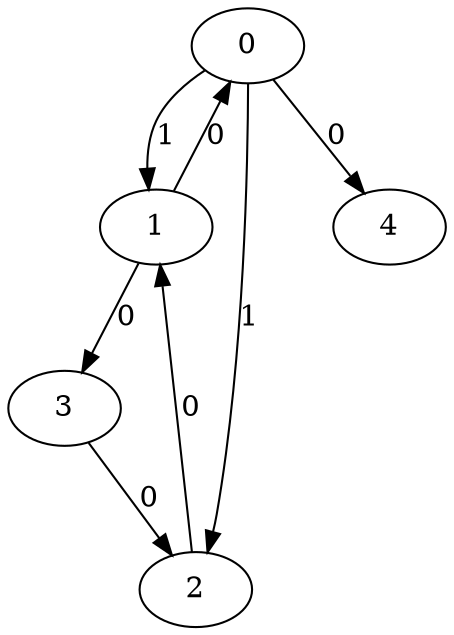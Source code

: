 // Source:212 Canonical: -1 1 1 -1 0 0 -1 -1 0 -1 -1 0 -1 -1 -1 -1 -1 0 -1 -1 -1 -1 -1 -1 -1
digraph HRA_from_212_graph_000 {
  0 -> 1 [label="1"];
  0 -> 2 [label="1"];
  1 -> 0 [label="0"];
  1 -> 3 [label="0"];
  2 -> 1 [label="0"];
  3 -> 2 [label="0"];
  0 -> 4 [label="0"];
}

// Source:212 Canonical: -1 1 1 -1 0 0 -1 -1 0 -1 -1 0 -1 -1 -1 -1 -1 0 -1 -1 0 -1 -1 -1 -1
digraph HRA_from_212_graph_001 {
  0 -> 1 [label="1"];
  0 -> 2 [label="1"];
  1 -> 0 [label="0"];
  1 -> 3 [label="0"];
  2 -> 1 [label="0"];
  3 -> 2 [label="0"];
  0 -> 4 [label="0"];
  4 -> 0 [label="0"];
}

// Source:212 Canonical: -1 1 1 -1 -1 0 -1 -1 0 0 -1 0 -1 -1 -1 -1 -1 0 -1 -1 -1 -1 -1 -1 -1
digraph HRA_from_212_graph_002 {
  0 -> 1 [label="1"];
  0 -> 2 [label="1"];
  1 -> 0 [label="0"];
  1 -> 3 [label="0"];
  2 -> 1 [label="0"];
  3 -> 2 [label="0"];
  1 -> 4 [label="0"];
}

// Source:212 Canonical: -1 1 1 -1 0 0 -1 -1 0 0 -1 0 -1 -1 -1 -1 -1 0 -1 -1 -1 -1 -1 -1 -1
digraph HRA_from_212_graph_003 {
  0 -> 1 [label="1"];
  0 -> 2 [label="1"];
  1 -> 0 [label="0"];
  1 -> 3 [label="0"];
  2 -> 1 [label="0"];
  3 -> 2 [label="0"];
  0 -> 4 [label="0"];
  1 -> 4 [label="0"];
}

// Source:212 Canonical: -1 1 1 -1 -1 0 -1 -1 0 0 -1 0 -1 -1 -1 -1 -1 0 -1 -1 0 -1 -1 -1 -1
digraph HRA_from_212_graph_004 {
  0 -> 1 [label="1"];
  0 -> 2 [label="1"];
  1 -> 0 [label="0"];
  1 -> 3 [label="0"];
  2 -> 1 [label="0"];
  3 -> 2 [label="0"];
  4 -> 0 [label="0"];
  1 -> 4 [label="0"];
}

// Source:212 Canonical: -1 1 1 -1 0 0 -1 -1 0 0 -1 0 -1 -1 -1 -1 -1 0 -1 -1 0 -1 -1 -1 -1
digraph HRA_from_212_graph_005 {
  0 -> 1 [label="1"];
  0 -> 2 [label="1"];
  1 -> 0 [label="0"];
  1 -> 3 [label="0"];
  2 -> 1 [label="0"];
  3 -> 2 [label="0"];
  0 -> 4 [label="0"];
  4 -> 0 [label="0"];
  1 -> 4 [label="0"];
}

// Source:212 Canonical: -1 1 1 -1 0 0 -1 -1 0 -1 -1 0 -1 -1 -1 -1 -1 0 -1 -1 -1 0 -1 -1 -1
digraph HRA_from_212_graph_006 {
  0 -> 1 [label="1"];
  0 -> 2 [label="1"];
  1 -> 0 [label="0"];
  1 -> 3 [label="0"];
  2 -> 1 [label="0"];
  3 -> 2 [label="0"];
  0 -> 4 [label="0"];
  4 -> 1 [label="0"];
}

// Source:212 Canonical: -1 1 1 -1 0 0 -1 -1 0 -1 -1 0 -1 -1 -1 -1 -1 0 -1 -1 0 0 -1 -1 -1
digraph HRA_from_212_graph_007 {
  0 -> 1 [label="1"];
  0 -> 2 [label="1"];
  1 -> 0 [label="0"];
  1 -> 3 [label="0"];
  2 -> 1 [label="0"];
  3 -> 2 [label="0"];
  0 -> 4 [label="0"];
  4 -> 0 [label="0"];
  4 -> 1 [label="0"];
}

// Source:212 Canonical: -1 1 1 -1 -1 0 -1 -1 0 0 -1 0 -1 -1 -1 -1 -1 0 -1 -1 -1 0 -1 -1 -1
digraph HRA_from_212_graph_008 {
  0 -> 1 [label="1"];
  0 -> 2 [label="1"];
  1 -> 0 [label="0"];
  1 -> 3 [label="0"];
  2 -> 1 [label="0"];
  3 -> 2 [label="0"];
  1 -> 4 [label="0"];
  4 -> 1 [label="0"];
}

// Source:212 Canonical: -1 1 1 -1 0 0 -1 -1 0 0 -1 0 -1 -1 -1 -1 -1 0 -1 -1 -1 0 -1 -1 -1
digraph HRA_from_212_graph_009 {
  0 -> 1 [label="1"];
  0 -> 2 [label="1"];
  1 -> 0 [label="0"];
  1 -> 3 [label="0"];
  2 -> 1 [label="0"];
  3 -> 2 [label="0"];
  0 -> 4 [label="0"];
  1 -> 4 [label="0"];
  4 -> 1 [label="0"];
}

// Source:212 Canonical: -1 1 1 -1 -1 0 -1 -1 0 0 -1 0 -1 -1 -1 -1 -1 0 -1 -1 0 0 -1 -1 -1
digraph HRA_from_212_graph_010 {
  0 -> 1 [label="1"];
  0 -> 2 [label="1"];
  1 -> 0 [label="0"];
  1 -> 3 [label="0"];
  2 -> 1 [label="0"];
  3 -> 2 [label="0"];
  4 -> 0 [label="0"];
  1 -> 4 [label="0"];
  4 -> 1 [label="0"];
}

// Source:212 Canonical: -1 1 1 -1 0 0 -1 -1 0 0 -1 0 -1 -1 -1 -1 -1 0 -1 -1 0 0 -1 -1 -1
digraph HRA_from_212_graph_011 {
  0 -> 1 [label="1"];
  0 -> 2 [label="1"];
  1 -> 0 [label="0"];
  1 -> 3 [label="0"];
  2 -> 1 [label="0"];
  3 -> 2 [label="0"];
  0 -> 4 [label="0"];
  4 -> 0 [label="0"];
  1 -> 4 [label="0"];
  4 -> 1 [label="0"];
}

// Source:212 Canonical: -1 1 1 -1 -1 0 -1 -1 0 -1 -1 0 -1 -1 0 -1 -1 0 -1 -1 -1 -1 -1 -1 -1
digraph HRA_from_212_graph_012 {
  0 -> 1 [label="1"];
  0 -> 2 [label="1"];
  1 -> 0 [label="0"];
  1 -> 3 [label="0"];
  2 -> 1 [label="0"];
  3 -> 2 [label="0"];
  2 -> 4 [label="0"];
}

// Source:212 Canonical: -1 1 1 -1 0 0 -1 -1 0 -1 -1 0 -1 -1 0 -1 -1 0 -1 -1 -1 -1 -1 -1 -1
digraph HRA_from_212_graph_013 {
  0 -> 1 [label="1"];
  0 -> 2 [label="1"];
  1 -> 0 [label="0"];
  1 -> 3 [label="0"];
  2 -> 1 [label="0"];
  3 -> 2 [label="0"];
  0 -> 4 [label="0"];
  2 -> 4 [label="0"];
}

// Source:212 Canonical: -1 1 1 -1 -1 0 -1 -1 0 -1 -1 0 -1 -1 0 -1 -1 0 -1 -1 0 -1 -1 -1 -1
digraph HRA_from_212_graph_014 {
  0 -> 1 [label="1"];
  0 -> 2 [label="1"];
  1 -> 0 [label="0"];
  1 -> 3 [label="0"];
  2 -> 1 [label="0"];
  3 -> 2 [label="0"];
  4 -> 0 [label="0"];
  2 -> 4 [label="0"];
}

// Source:212 Canonical: -1 1 1 -1 0 0 -1 -1 0 -1 -1 0 -1 -1 0 -1 -1 0 -1 -1 0 -1 -1 -1 -1
digraph HRA_from_212_graph_015 {
  0 -> 1 [label="1"];
  0 -> 2 [label="1"];
  1 -> 0 [label="0"];
  1 -> 3 [label="0"];
  2 -> 1 [label="0"];
  3 -> 2 [label="0"];
  0 -> 4 [label="0"];
  4 -> 0 [label="0"];
  2 -> 4 [label="0"];
}

// Source:212 Canonical: -1 1 1 -1 -1 0 -1 -1 0 0 -1 0 -1 -1 0 -1 -1 0 -1 -1 -1 -1 -1 -1 -1
digraph HRA_from_212_graph_016 {
  0 -> 1 [label="1"];
  0 -> 2 [label="1"];
  1 -> 0 [label="0"];
  1 -> 3 [label="0"];
  2 -> 1 [label="0"];
  3 -> 2 [label="0"];
  1 -> 4 [label="0"];
  2 -> 4 [label="0"];
}

// Source:212 Canonical: -1 1 1 -1 0 0 -1 -1 0 0 -1 0 -1 -1 0 -1 -1 0 -1 -1 -1 -1 -1 -1 -1
digraph HRA_from_212_graph_017 {
  0 -> 1 [label="1"];
  0 -> 2 [label="1"];
  1 -> 0 [label="0"];
  1 -> 3 [label="0"];
  2 -> 1 [label="0"];
  3 -> 2 [label="0"];
  0 -> 4 [label="0"];
  1 -> 4 [label="0"];
  2 -> 4 [label="0"];
}

// Source:212 Canonical: -1 1 1 -1 -1 0 -1 -1 0 0 -1 0 -1 -1 0 -1 -1 0 -1 -1 0 -1 -1 -1 -1
digraph HRA_from_212_graph_018 {
  0 -> 1 [label="1"];
  0 -> 2 [label="1"];
  1 -> 0 [label="0"];
  1 -> 3 [label="0"];
  2 -> 1 [label="0"];
  3 -> 2 [label="0"];
  4 -> 0 [label="0"];
  1 -> 4 [label="0"];
  2 -> 4 [label="0"];
}

// Source:212 Canonical: -1 1 1 -1 0 0 -1 -1 0 0 -1 0 -1 -1 0 -1 -1 0 -1 -1 0 -1 -1 -1 -1
digraph HRA_from_212_graph_019 {
  0 -> 1 [label="1"];
  0 -> 2 [label="1"];
  1 -> 0 [label="0"];
  1 -> 3 [label="0"];
  2 -> 1 [label="0"];
  3 -> 2 [label="0"];
  0 -> 4 [label="0"];
  4 -> 0 [label="0"];
  1 -> 4 [label="0"];
  2 -> 4 [label="0"];
}

// Source:212 Canonical: -1 1 1 -1 -1 0 -1 -1 0 -1 -1 0 -1 -1 0 -1 -1 0 -1 -1 -1 0 -1 -1 -1
digraph HRA_from_212_graph_020 {
  0 -> 1 [label="1"];
  0 -> 2 [label="1"];
  1 -> 0 [label="0"];
  1 -> 3 [label="0"];
  2 -> 1 [label="0"];
  3 -> 2 [label="0"];
  4 -> 1 [label="0"];
  2 -> 4 [label="0"];
}

// Source:212 Canonical: -1 1 1 -1 0 0 -1 -1 0 -1 -1 0 -1 -1 0 -1 -1 0 -1 -1 -1 0 -1 -1 -1
digraph HRA_from_212_graph_021 {
  0 -> 1 [label="1"];
  0 -> 2 [label="1"];
  1 -> 0 [label="0"];
  1 -> 3 [label="0"];
  2 -> 1 [label="0"];
  3 -> 2 [label="0"];
  0 -> 4 [label="0"];
  4 -> 1 [label="0"];
  2 -> 4 [label="0"];
}

// Source:212 Canonical: -1 1 1 -1 -1 0 -1 -1 0 -1 -1 0 -1 -1 0 -1 -1 0 -1 -1 0 0 -1 -1 -1
digraph HRA_from_212_graph_022 {
  0 -> 1 [label="1"];
  0 -> 2 [label="1"];
  1 -> 0 [label="0"];
  1 -> 3 [label="0"];
  2 -> 1 [label="0"];
  3 -> 2 [label="0"];
  4 -> 0 [label="0"];
  4 -> 1 [label="0"];
  2 -> 4 [label="0"];
}

// Source:212 Canonical: -1 1 1 -1 0 0 -1 -1 0 -1 -1 0 -1 -1 0 -1 -1 0 -1 -1 0 0 -1 -1 -1
digraph HRA_from_212_graph_023 {
  0 -> 1 [label="1"];
  0 -> 2 [label="1"];
  1 -> 0 [label="0"];
  1 -> 3 [label="0"];
  2 -> 1 [label="0"];
  3 -> 2 [label="0"];
  0 -> 4 [label="0"];
  4 -> 0 [label="0"];
  4 -> 1 [label="0"];
  2 -> 4 [label="0"];
}

// Source:212 Canonical: -1 1 1 -1 -1 0 -1 -1 0 0 -1 0 -1 -1 0 -1 -1 0 -1 -1 -1 0 -1 -1 -1
digraph HRA_from_212_graph_024 {
  0 -> 1 [label="1"];
  0 -> 2 [label="1"];
  1 -> 0 [label="0"];
  1 -> 3 [label="0"];
  2 -> 1 [label="0"];
  3 -> 2 [label="0"];
  1 -> 4 [label="0"];
  4 -> 1 [label="0"];
  2 -> 4 [label="0"];
}

// Source:212 Canonical: -1 1 1 -1 0 0 -1 -1 0 0 -1 0 -1 -1 0 -1 -1 0 -1 -1 -1 0 -1 -1 -1
digraph HRA_from_212_graph_025 {
  0 -> 1 [label="1"];
  0 -> 2 [label="1"];
  1 -> 0 [label="0"];
  1 -> 3 [label="0"];
  2 -> 1 [label="0"];
  3 -> 2 [label="0"];
  0 -> 4 [label="0"];
  1 -> 4 [label="0"];
  4 -> 1 [label="0"];
  2 -> 4 [label="0"];
}

// Source:212 Canonical: -1 1 1 -1 -1 0 -1 -1 0 0 -1 0 -1 -1 0 -1 -1 0 -1 -1 0 0 -1 -1 -1
digraph HRA_from_212_graph_026 {
  0 -> 1 [label="1"];
  0 -> 2 [label="1"];
  1 -> 0 [label="0"];
  1 -> 3 [label="0"];
  2 -> 1 [label="0"];
  3 -> 2 [label="0"];
  4 -> 0 [label="0"];
  1 -> 4 [label="0"];
  4 -> 1 [label="0"];
  2 -> 4 [label="0"];
}

// Source:212 Canonical: -1 1 1 -1 0 0 -1 -1 0 0 -1 0 -1 -1 0 -1 -1 0 -1 -1 0 0 -1 -1 -1
digraph HRA_from_212_graph_027 {
  0 -> 1 [label="1"];
  0 -> 2 [label="1"];
  1 -> 0 [label="0"];
  1 -> 3 [label="0"];
  2 -> 1 [label="0"];
  3 -> 2 [label="0"];
  0 -> 4 [label="0"];
  4 -> 0 [label="0"];
  1 -> 4 [label="0"];
  4 -> 1 [label="0"];
  2 -> 4 [label="0"];
}

// Source:212 Canonical: -1 1 1 -1 0 0 -1 -1 0 -1 -1 0 -1 -1 -1 -1 -1 0 -1 -1 -1 -1 0 -1 -1
digraph HRA_from_212_graph_028 {
  0 -> 1 [label="1"];
  0 -> 2 [label="1"];
  1 -> 0 [label="0"];
  1 -> 3 [label="0"];
  2 -> 1 [label="0"];
  3 -> 2 [label="0"];
  0 -> 4 [label="0"];
  4 -> 2 [label="0"];
}

// Source:212 Canonical: -1 1 1 -1 0 0 -1 -1 0 -1 -1 0 -1 -1 -1 -1 -1 0 -1 -1 0 -1 0 -1 -1
digraph HRA_from_212_graph_029 {
  0 -> 1 [label="1"];
  0 -> 2 [label="1"];
  1 -> 0 [label="0"];
  1 -> 3 [label="0"];
  2 -> 1 [label="0"];
  3 -> 2 [label="0"];
  0 -> 4 [label="0"];
  4 -> 0 [label="0"];
  4 -> 2 [label="0"];
}

// Source:212 Canonical: -1 1 1 -1 -1 0 -1 -1 0 0 -1 0 -1 -1 -1 -1 -1 0 -1 -1 -1 -1 0 -1 -1
digraph HRA_from_212_graph_030 {
  0 -> 1 [label="1"];
  0 -> 2 [label="1"];
  1 -> 0 [label="0"];
  1 -> 3 [label="0"];
  2 -> 1 [label="0"];
  3 -> 2 [label="0"];
  1 -> 4 [label="0"];
  4 -> 2 [label="0"];
}

// Source:212 Canonical: -1 1 1 -1 0 0 -1 -1 0 0 -1 0 -1 -1 -1 -1 -1 0 -1 -1 -1 -1 0 -1 -1
digraph HRA_from_212_graph_031 {
  0 -> 1 [label="1"];
  0 -> 2 [label="1"];
  1 -> 0 [label="0"];
  1 -> 3 [label="0"];
  2 -> 1 [label="0"];
  3 -> 2 [label="0"];
  0 -> 4 [label="0"];
  1 -> 4 [label="0"];
  4 -> 2 [label="0"];
}

// Source:212 Canonical: -1 1 1 -1 -1 0 -1 -1 0 0 -1 0 -1 -1 -1 -1 -1 0 -1 -1 0 -1 0 -1 -1
digraph HRA_from_212_graph_032 {
  0 -> 1 [label="1"];
  0 -> 2 [label="1"];
  1 -> 0 [label="0"];
  1 -> 3 [label="0"];
  2 -> 1 [label="0"];
  3 -> 2 [label="0"];
  4 -> 0 [label="0"];
  1 -> 4 [label="0"];
  4 -> 2 [label="0"];
}

// Source:212 Canonical: -1 1 1 -1 0 0 -1 -1 0 0 -1 0 -1 -1 -1 -1 -1 0 -1 -1 0 -1 0 -1 -1
digraph HRA_from_212_graph_033 {
  0 -> 1 [label="1"];
  0 -> 2 [label="1"];
  1 -> 0 [label="0"];
  1 -> 3 [label="0"];
  2 -> 1 [label="0"];
  3 -> 2 [label="0"];
  0 -> 4 [label="0"];
  4 -> 0 [label="0"];
  1 -> 4 [label="0"];
  4 -> 2 [label="0"];
}

// Source:212 Canonical: -1 1 1 -1 0 0 -1 -1 0 -1 -1 0 -1 -1 -1 -1 -1 0 -1 -1 -1 0 0 -1 -1
digraph HRA_from_212_graph_034 {
  0 -> 1 [label="1"];
  0 -> 2 [label="1"];
  1 -> 0 [label="0"];
  1 -> 3 [label="0"];
  2 -> 1 [label="0"];
  3 -> 2 [label="0"];
  0 -> 4 [label="0"];
  4 -> 1 [label="0"];
  4 -> 2 [label="0"];
}

// Source:212 Canonical: -1 1 1 -1 0 0 -1 -1 0 -1 -1 0 -1 -1 -1 -1 -1 0 -1 -1 0 0 0 -1 -1
digraph HRA_from_212_graph_035 {
  0 -> 1 [label="1"];
  0 -> 2 [label="1"];
  1 -> 0 [label="0"];
  1 -> 3 [label="0"];
  2 -> 1 [label="0"];
  3 -> 2 [label="0"];
  0 -> 4 [label="0"];
  4 -> 0 [label="0"];
  4 -> 1 [label="0"];
  4 -> 2 [label="0"];
}

// Source:212 Canonical: -1 1 1 -1 -1 0 -1 -1 0 0 -1 0 -1 -1 -1 -1 -1 0 -1 -1 -1 0 0 -1 -1
digraph HRA_from_212_graph_036 {
  0 -> 1 [label="1"];
  0 -> 2 [label="1"];
  1 -> 0 [label="0"];
  1 -> 3 [label="0"];
  2 -> 1 [label="0"];
  3 -> 2 [label="0"];
  1 -> 4 [label="0"];
  4 -> 1 [label="0"];
  4 -> 2 [label="0"];
}

// Source:212 Canonical: -1 1 1 -1 0 0 -1 -1 0 0 -1 0 -1 -1 -1 -1 -1 0 -1 -1 -1 0 0 -1 -1
digraph HRA_from_212_graph_037 {
  0 -> 1 [label="1"];
  0 -> 2 [label="1"];
  1 -> 0 [label="0"];
  1 -> 3 [label="0"];
  2 -> 1 [label="0"];
  3 -> 2 [label="0"];
  0 -> 4 [label="0"];
  1 -> 4 [label="0"];
  4 -> 1 [label="0"];
  4 -> 2 [label="0"];
}

// Source:212 Canonical: -1 1 1 -1 -1 0 -1 -1 0 0 -1 0 -1 -1 -1 -1 -1 0 -1 -1 0 0 0 -1 -1
digraph HRA_from_212_graph_038 {
  0 -> 1 [label="1"];
  0 -> 2 [label="1"];
  1 -> 0 [label="0"];
  1 -> 3 [label="0"];
  2 -> 1 [label="0"];
  3 -> 2 [label="0"];
  4 -> 0 [label="0"];
  1 -> 4 [label="0"];
  4 -> 1 [label="0"];
  4 -> 2 [label="0"];
}

// Source:212 Canonical: -1 1 1 -1 0 0 -1 -1 0 0 -1 0 -1 -1 -1 -1 -1 0 -1 -1 0 0 0 -1 -1
digraph HRA_from_212_graph_039 {
  0 -> 1 [label="1"];
  0 -> 2 [label="1"];
  1 -> 0 [label="0"];
  1 -> 3 [label="0"];
  2 -> 1 [label="0"];
  3 -> 2 [label="0"];
  0 -> 4 [label="0"];
  4 -> 0 [label="0"];
  1 -> 4 [label="0"];
  4 -> 1 [label="0"];
  4 -> 2 [label="0"];
}

// Source:212 Canonical: -1 1 1 -1 -1 0 -1 -1 0 -1 -1 0 -1 -1 0 -1 -1 0 -1 -1 -1 -1 0 -1 -1
digraph HRA_from_212_graph_040 {
  0 -> 1 [label="1"];
  0 -> 2 [label="1"];
  1 -> 0 [label="0"];
  1 -> 3 [label="0"];
  2 -> 1 [label="0"];
  3 -> 2 [label="0"];
  2 -> 4 [label="0"];
  4 -> 2 [label="0"];
}

// Source:212 Canonical: -1 1 1 -1 0 0 -1 -1 0 -1 -1 0 -1 -1 0 -1 -1 0 -1 -1 -1 -1 0 -1 -1
digraph HRA_from_212_graph_041 {
  0 -> 1 [label="1"];
  0 -> 2 [label="1"];
  1 -> 0 [label="0"];
  1 -> 3 [label="0"];
  2 -> 1 [label="0"];
  3 -> 2 [label="0"];
  0 -> 4 [label="0"];
  2 -> 4 [label="0"];
  4 -> 2 [label="0"];
}

// Source:212 Canonical: -1 1 1 -1 -1 0 -1 -1 0 -1 -1 0 -1 -1 0 -1 -1 0 -1 -1 0 -1 0 -1 -1
digraph HRA_from_212_graph_042 {
  0 -> 1 [label="1"];
  0 -> 2 [label="1"];
  1 -> 0 [label="0"];
  1 -> 3 [label="0"];
  2 -> 1 [label="0"];
  3 -> 2 [label="0"];
  4 -> 0 [label="0"];
  2 -> 4 [label="0"];
  4 -> 2 [label="0"];
}

// Source:212 Canonical: -1 1 1 -1 0 0 -1 -1 0 -1 -1 0 -1 -1 0 -1 -1 0 -1 -1 0 -1 0 -1 -1
digraph HRA_from_212_graph_043 {
  0 -> 1 [label="1"];
  0 -> 2 [label="1"];
  1 -> 0 [label="0"];
  1 -> 3 [label="0"];
  2 -> 1 [label="0"];
  3 -> 2 [label="0"];
  0 -> 4 [label="0"];
  4 -> 0 [label="0"];
  2 -> 4 [label="0"];
  4 -> 2 [label="0"];
}

// Source:212 Canonical: -1 1 1 -1 -1 0 -1 -1 0 0 -1 0 -1 -1 0 -1 -1 0 -1 -1 -1 -1 0 -1 -1
digraph HRA_from_212_graph_044 {
  0 -> 1 [label="1"];
  0 -> 2 [label="1"];
  1 -> 0 [label="0"];
  1 -> 3 [label="0"];
  2 -> 1 [label="0"];
  3 -> 2 [label="0"];
  1 -> 4 [label="0"];
  2 -> 4 [label="0"];
  4 -> 2 [label="0"];
}

// Source:212 Canonical: -1 1 1 -1 0 0 -1 -1 0 0 -1 0 -1 -1 0 -1 -1 0 -1 -1 -1 -1 0 -1 -1
digraph HRA_from_212_graph_045 {
  0 -> 1 [label="1"];
  0 -> 2 [label="1"];
  1 -> 0 [label="0"];
  1 -> 3 [label="0"];
  2 -> 1 [label="0"];
  3 -> 2 [label="0"];
  0 -> 4 [label="0"];
  1 -> 4 [label="0"];
  2 -> 4 [label="0"];
  4 -> 2 [label="0"];
}

// Source:212 Canonical: -1 1 1 -1 -1 0 -1 -1 0 0 -1 0 -1 -1 0 -1 -1 0 -1 -1 0 -1 0 -1 -1
digraph HRA_from_212_graph_046 {
  0 -> 1 [label="1"];
  0 -> 2 [label="1"];
  1 -> 0 [label="0"];
  1 -> 3 [label="0"];
  2 -> 1 [label="0"];
  3 -> 2 [label="0"];
  4 -> 0 [label="0"];
  1 -> 4 [label="0"];
  2 -> 4 [label="0"];
  4 -> 2 [label="0"];
}

// Source:212 Canonical: -1 1 1 -1 0 0 -1 -1 0 0 -1 0 -1 -1 0 -1 -1 0 -1 -1 0 -1 0 -1 -1
digraph HRA_from_212_graph_047 {
  0 -> 1 [label="1"];
  0 -> 2 [label="1"];
  1 -> 0 [label="0"];
  1 -> 3 [label="0"];
  2 -> 1 [label="0"];
  3 -> 2 [label="0"];
  0 -> 4 [label="0"];
  4 -> 0 [label="0"];
  1 -> 4 [label="0"];
  2 -> 4 [label="0"];
  4 -> 2 [label="0"];
}

// Source:212 Canonical: -1 1 1 -1 -1 0 -1 -1 0 -1 -1 0 -1 -1 0 -1 -1 0 -1 -1 -1 0 0 -1 -1
digraph HRA_from_212_graph_048 {
  0 -> 1 [label="1"];
  0 -> 2 [label="1"];
  1 -> 0 [label="0"];
  1 -> 3 [label="0"];
  2 -> 1 [label="0"];
  3 -> 2 [label="0"];
  4 -> 1 [label="0"];
  2 -> 4 [label="0"];
  4 -> 2 [label="0"];
}

// Source:212 Canonical: -1 1 1 -1 0 0 -1 -1 0 -1 -1 0 -1 -1 0 -1 -1 0 -1 -1 -1 0 0 -1 -1
digraph HRA_from_212_graph_049 {
  0 -> 1 [label="1"];
  0 -> 2 [label="1"];
  1 -> 0 [label="0"];
  1 -> 3 [label="0"];
  2 -> 1 [label="0"];
  3 -> 2 [label="0"];
  0 -> 4 [label="0"];
  4 -> 1 [label="0"];
  2 -> 4 [label="0"];
  4 -> 2 [label="0"];
}

// Source:212 Canonical: -1 1 1 -1 -1 0 -1 -1 0 -1 -1 0 -1 -1 0 -1 -1 0 -1 -1 0 0 0 -1 -1
digraph HRA_from_212_graph_050 {
  0 -> 1 [label="1"];
  0 -> 2 [label="1"];
  1 -> 0 [label="0"];
  1 -> 3 [label="0"];
  2 -> 1 [label="0"];
  3 -> 2 [label="0"];
  4 -> 0 [label="0"];
  4 -> 1 [label="0"];
  2 -> 4 [label="0"];
  4 -> 2 [label="0"];
}

// Source:212 Canonical: -1 1 1 -1 0 0 -1 -1 0 -1 -1 0 -1 -1 0 -1 -1 0 -1 -1 0 0 0 -1 -1
digraph HRA_from_212_graph_051 {
  0 -> 1 [label="1"];
  0 -> 2 [label="1"];
  1 -> 0 [label="0"];
  1 -> 3 [label="0"];
  2 -> 1 [label="0"];
  3 -> 2 [label="0"];
  0 -> 4 [label="0"];
  4 -> 0 [label="0"];
  4 -> 1 [label="0"];
  2 -> 4 [label="0"];
  4 -> 2 [label="0"];
}

// Source:212 Canonical: -1 1 1 -1 -1 0 -1 -1 0 0 -1 0 -1 -1 0 -1 -1 0 -1 -1 -1 0 0 -1 -1
digraph HRA_from_212_graph_052 {
  0 -> 1 [label="1"];
  0 -> 2 [label="1"];
  1 -> 0 [label="0"];
  1 -> 3 [label="0"];
  2 -> 1 [label="0"];
  3 -> 2 [label="0"];
  1 -> 4 [label="0"];
  4 -> 1 [label="0"];
  2 -> 4 [label="0"];
  4 -> 2 [label="0"];
}

// Source:212 Canonical: -1 1 1 -1 0 0 -1 -1 0 0 -1 0 -1 -1 0 -1 -1 0 -1 -1 -1 0 0 -1 -1
digraph HRA_from_212_graph_053 {
  0 -> 1 [label="1"];
  0 -> 2 [label="1"];
  1 -> 0 [label="0"];
  1 -> 3 [label="0"];
  2 -> 1 [label="0"];
  3 -> 2 [label="0"];
  0 -> 4 [label="0"];
  1 -> 4 [label="0"];
  4 -> 1 [label="0"];
  2 -> 4 [label="0"];
  4 -> 2 [label="0"];
}

// Source:212 Canonical: -1 1 1 -1 -1 0 -1 -1 0 0 -1 0 -1 -1 0 -1 -1 0 -1 -1 0 0 0 -1 -1
digraph HRA_from_212_graph_054 {
  0 -> 1 [label="1"];
  0 -> 2 [label="1"];
  1 -> 0 [label="0"];
  1 -> 3 [label="0"];
  2 -> 1 [label="0"];
  3 -> 2 [label="0"];
  4 -> 0 [label="0"];
  1 -> 4 [label="0"];
  4 -> 1 [label="0"];
  2 -> 4 [label="0"];
  4 -> 2 [label="0"];
}

// Source:212 Canonical: -1 1 1 -1 0 0 -1 -1 0 0 -1 0 -1 -1 0 -1 -1 0 -1 -1 0 0 0 -1 -1
digraph HRA_from_212_graph_055 {
  0 -> 1 [label="1"];
  0 -> 2 [label="1"];
  1 -> 0 [label="0"];
  1 -> 3 [label="0"];
  2 -> 1 [label="0"];
  3 -> 2 [label="0"];
  0 -> 4 [label="0"];
  4 -> 0 [label="0"];
  1 -> 4 [label="0"];
  4 -> 1 [label="0"];
  2 -> 4 [label="0"];
  4 -> 2 [label="0"];
}

// Source:212 Canonical: -1 1 1 -1 -1 0 -1 -1 0 -1 -1 0 -1 -1 -1 -1 -1 0 -1 0 -1 -1 -1 -1 -1
digraph HRA_from_212_graph_056 {
  0 -> 1 [label="1"];
  0 -> 2 [label="1"];
  1 -> 0 [label="0"];
  1 -> 3 [label="0"];
  2 -> 1 [label="0"];
  3 -> 2 [label="0"];
  3 -> 4 [label="0"];
}

// Source:212 Canonical: -1 1 1 -1 0 0 -1 -1 0 -1 -1 0 -1 -1 -1 -1 -1 0 -1 0 -1 -1 -1 -1 -1
digraph HRA_from_212_graph_057 {
  0 -> 1 [label="1"];
  0 -> 2 [label="1"];
  1 -> 0 [label="0"];
  1 -> 3 [label="0"];
  2 -> 1 [label="0"];
  3 -> 2 [label="0"];
  0 -> 4 [label="0"];
  3 -> 4 [label="0"];
}

// Source:212 Canonical: -1 1 1 -1 -1 0 -1 -1 0 -1 -1 0 -1 -1 -1 -1 -1 0 -1 0 0 -1 -1 -1 -1
digraph HRA_from_212_graph_058 {
  0 -> 1 [label="1"];
  0 -> 2 [label="1"];
  1 -> 0 [label="0"];
  1 -> 3 [label="0"];
  2 -> 1 [label="0"];
  3 -> 2 [label="0"];
  4 -> 0 [label="0"];
  3 -> 4 [label="0"];
}

// Source:212 Canonical: -1 1 1 -1 0 0 -1 -1 0 -1 -1 0 -1 -1 -1 -1 -1 0 -1 0 0 -1 -1 -1 -1
digraph HRA_from_212_graph_059 {
  0 -> 1 [label="1"];
  0 -> 2 [label="1"];
  1 -> 0 [label="0"];
  1 -> 3 [label="0"];
  2 -> 1 [label="0"];
  3 -> 2 [label="0"];
  0 -> 4 [label="0"];
  4 -> 0 [label="0"];
  3 -> 4 [label="0"];
}

// Source:212 Canonical: -1 1 1 -1 -1 0 -1 -1 0 0 -1 0 -1 -1 -1 -1 -1 0 -1 0 -1 -1 -1 -1 -1
digraph HRA_from_212_graph_060 {
  0 -> 1 [label="1"];
  0 -> 2 [label="1"];
  1 -> 0 [label="0"];
  1 -> 3 [label="0"];
  2 -> 1 [label="0"];
  3 -> 2 [label="0"];
  1 -> 4 [label="0"];
  3 -> 4 [label="0"];
}

// Source:212 Canonical: -1 1 1 -1 0 0 -1 -1 0 0 -1 0 -1 -1 -1 -1 -1 0 -1 0 -1 -1 -1 -1 -1
digraph HRA_from_212_graph_061 {
  0 -> 1 [label="1"];
  0 -> 2 [label="1"];
  1 -> 0 [label="0"];
  1 -> 3 [label="0"];
  2 -> 1 [label="0"];
  3 -> 2 [label="0"];
  0 -> 4 [label="0"];
  1 -> 4 [label="0"];
  3 -> 4 [label="0"];
}

// Source:212 Canonical: -1 1 1 -1 -1 0 -1 -1 0 0 -1 0 -1 -1 -1 -1 -1 0 -1 0 0 -1 -1 -1 -1
digraph HRA_from_212_graph_062 {
  0 -> 1 [label="1"];
  0 -> 2 [label="1"];
  1 -> 0 [label="0"];
  1 -> 3 [label="0"];
  2 -> 1 [label="0"];
  3 -> 2 [label="0"];
  4 -> 0 [label="0"];
  1 -> 4 [label="0"];
  3 -> 4 [label="0"];
}

// Source:212 Canonical: -1 1 1 -1 0 0 -1 -1 0 0 -1 0 -1 -1 -1 -1 -1 0 -1 0 0 -1 -1 -1 -1
digraph HRA_from_212_graph_063 {
  0 -> 1 [label="1"];
  0 -> 2 [label="1"];
  1 -> 0 [label="0"];
  1 -> 3 [label="0"];
  2 -> 1 [label="0"];
  3 -> 2 [label="0"];
  0 -> 4 [label="0"];
  4 -> 0 [label="0"];
  1 -> 4 [label="0"];
  3 -> 4 [label="0"];
}

// Source:212 Canonical: -1 1 1 -1 -1 0 -1 -1 0 -1 -1 0 -1 -1 -1 -1 -1 0 -1 0 -1 0 -1 -1 -1
digraph HRA_from_212_graph_064 {
  0 -> 1 [label="1"];
  0 -> 2 [label="1"];
  1 -> 0 [label="0"];
  1 -> 3 [label="0"];
  2 -> 1 [label="0"];
  3 -> 2 [label="0"];
  4 -> 1 [label="0"];
  3 -> 4 [label="0"];
}

// Source:212 Canonical: -1 1 1 -1 0 0 -1 -1 0 -1 -1 0 -1 -1 -1 -1 -1 0 -1 0 -1 0 -1 -1 -1
digraph HRA_from_212_graph_065 {
  0 -> 1 [label="1"];
  0 -> 2 [label="1"];
  1 -> 0 [label="0"];
  1 -> 3 [label="0"];
  2 -> 1 [label="0"];
  3 -> 2 [label="0"];
  0 -> 4 [label="0"];
  4 -> 1 [label="0"];
  3 -> 4 [label="0"];
}

// Source:212 Canonical: -1 1 1 -1 -1 0 -1 -1 0 -1 -1 0 -1 -1 -1 -1 -1 0 -1 0 0 0 -1 -1 -1
digraph HRA_from_212_graph_066 {
  0 -> 1 [label="1"];
  0 -> 2 [label="1"];
  1 -> 0 [label="0"];
  1 -> 3 [label="0"];
  2 -> 1 [label="0"];
  3 -> 2 [label="0"];
  4 -> 0 [label="0"];
  4 -> 1 [label="0"];
  3 -> 4 [label="0"];
}

// Source:212 Canonical: -1 1 1 -1 0 0 -1 -1 0 -1 -1 0 -1 -1 -1 -1 -1 0 -1 0 0 0 -1 -1 -1
digraph HRA_from_212_graph_067 {
  0 -> 1 [label="1"];
  0 -> 2 [label="1"];
  1 -> 0 [label="0"];
  1 -> 3 [label="0"];
  2 -> 1 [label="0"];
  3 -> 2 [label="0"];
  0 -> 4 [label="0"];
  4 -> 0 [label="0"];
  4 -> 1 [label="0"];
  3 -> 4 [label="0"];
}

// Source:212 Canonical: -1 1 1 -1 -1 0 -1 -1 0 0 -1 0 -1 -1 -1 -1 -1 0 -1 0 -1 0 -1 -1 -1
digraph HRA_from_212_graph_068 {
  0 -> 1 [label="1"];
  0 -> 2 [label="1"];
  1 -> 0 [label="0"];
  1 -> 3 [label="0"];
  2 -> 1 [label="0"];
  3 -> 2 [label="0"];
  1 -> 4 [label="0"];
  4 -> 1 [label="0"];
  3 -> 4 [label="0"];
}

// Source:212 Canonical: -1 1 1 -1 0 0 -1 -1 0 0 -1 0 -1 -1 -1 -1 -1 0 -1 0 -1 0 -1 -1 -1
digraph HRA_from_212_graph_069 {
  0 -> 1 [label="1"];
  0 -> 2 [label="1"];
  1 -> 0 [label="0"];
  1 -> 3 [label="0"];
  2 -> 1 [label="0"];
  3 -> 2 [label="0"];
  0 -> 4 [label="0"];
  1 -> 4 [label="0"];
  4 -> 1 [label="0"];
  3 -> 4 [label="0"];
}

// Source:212 Canonical: -1 1 1 -1 -1 0 -1 -1 0 0 -1 0 -1 -1 -1 -1 -1 0 -1 0 0 0 -1 -1 -1
digraph HRA_from_212_graph_070 {
  0 -> 1 [label="1"];
  0 -> 2 [label="1"];
  1 -> 0 [label="0"];
  1 -> 3 [label="0"];
  2 -> 1 [label="0"];
  3 -> 2 [label="0"];
  4 -> 0 [label="0"];
  1 -> 4 [label="0"];
  4 -> 1 [label="0"];
  3 -> 4 [label="0"];
}

// Source:212 Canonical: -1 1 1 -1 0 0 -1 -1 0 0 -1 0 -1 -1 -1 -1 -1 0 -1 0 0 0 -1 -1 -1
digraph HRA_from_212_graph_071 {
  0 -> 1 [label="1"];
  0 -> 2 [label="1"];
  1 -> 0 [label="0"];
  1 -> 3 [label="0"];
  2 -> 1 [label="0"];
  3 -> 2 [label="0"];
  0 -> 4 [label="0"];
  4 -> 0 [label="0"];
  1 -> 4 [label="0"];
  4 -> 1 [label="0"];
  3 -> 4 [label="0"];
}

// Source:212 Canonical: -1 1 1 -1 -1 0 -1 -1 0 -1 -1 0 -1 -1 0 -1 -1 0 -1 0 -1 -1 -1 -1 -1
digraph HRA_from_212_graph_072 {
  0 -> 1 [label="1"];
  0 -> 2 [label="1"];
  1 -> 0 [label="0"];
  1 -> 3 [label="0"];
  2 -> 1 [label="0"];
  3 -> 2 [label="0"];
  2 -> 4 [label="0"];
  3 -> 4 [label="0"];
}

// Source:212 Canonical: -1 1 1 -1 0 0 -1 -1 0 -1 -1 0 -1 -1 0 -1 -1 0 -1 0 -1 -1 -1 -1 -1
digraph HRA_from_212_graph_073 {
  0 -> 1 [label="1"];
  0 -> 2 [label="1"];
  1 -> 0 [label="0"];
  1 -> 3 [label="0"];
  2 -> 1 [label="0"];
  3 -> 2 [label="0"];
  0 -> 4 [label="0"];
  2 -> 4 [label="0"];
  3 -> 4 [label="0"];
}

// Source:212 Canonical: -1 1 1 -1 -1 0 -1 -1 0 -1 -1 0 -1 -1 0 -1 -1 0 -1 0 0 -1 -1 -1 -1
digraph HRA_from_212_graph_074 {
  0 -> 1 [label="1"];
  0 -> 2 [label="1"];
  1 -> 0 [label="0"];
  1 -> 3 [label="0"];
  2 -> 1 [label="0"];
  3 -> 2 [label="0"];
  4 -> 0 [label="0"];
  2 -> 4 [label="0"];
  3 -> 4 [label="0"];
}

// Source:212 Canonical: -1 1 1 -1 0 0 -1 -1 0 -1 -1 0 -1 -1 0 -1 -1 0 -1 0 0 -1 -1 -1 -1
digraph HRA_from_212_graph_075 {
  0 -> 1 [label="1"];
  0 -> 2 [label="1"];
  1 -> 0 [label="0"];
  1 -> 3 [label="0"];
  2 -> 1 [label="0"];
  3 -> 2 [label="0"];
  0 -> 4 [label="0"];
  4 -> 0 [label="0"];
  2 -> 4 [label="0"];
  3 -> 4 [label="0"];
}

// Source:212 Canonical: -1 1 1 -1 -1 0 -1 -1 0 0 -1 0 -1 -1 0 -1 -1 0 -1 0 -1 -1 -1 -1 -1
digraph HRA_from_212_graph_076 {
  0 -> 1 [label="1"];
  0 -> 2 [label="1"];
  1 -> 0 [label="0"];
  1 -> 3 [label="0"];
  2 -> 1 [label="0"];
  3 -> 2 [label="0"];
  1 -> 4 [label="0"];
  2 -> 4 [label="0"];
  3 -> 4 [label="0"];
}

// Source:212 Canonical: -1 1 1 -1 0 0 -1 -1 0 0 -1 0 -1 -1 0 -1 -1 0 -1 0 -1 -1 -1 -1 -1
digraph HRA_from_212_graph_077 {
  0 -> 1 [label="1"];
  0 -> 2 [label="1"];
  1 -> 0 [label="0"];
  1 -> 3 [label="0"];
  2 -> 1 [label="0"];
  3 -> 2 [label="0"];
  0 -> 4 [label="0"];
  1 -> 4 [label="0"];
  2 -> 4 [label="0"];
  3 -> 4 [label="0"];
}

// Source:212 Canonical: -1 1 1 -1 -1 0 -1 -1 0 0 -1 0 -1 -1 0 -1 -1 0 -1 0 0 -1 -1 -1 -1
digraph HRA_from_212_graph_078 {
  0 -> 1 [label="1"];
  0 -> 2 [label="1"];
  1 -> 0 [label="0"];
  1 -> 3 [label="0"];
  2 -> 1 [label="0"];
  3 -> 2 [label="0"];
  4 -> 0 [label="0"];
  1 -> 4 [label="0"];
  2 -> 4 [label="0"];
  3 -> 4 [label="0"];
}

// Source:212 Canonical: -1 1 1 -1 0 0 -1 -1 0 0 -1 0 -1 -1 0 -1 -1 0 -1 0 0 -1 -1 -1 -1
digraph HRA_from_212_graph_079 {
  0 -> 1 [label="1"];
  0 -> 2 [label="1"];
  1 -> 0 [label="0"];
  1 -> 3 [label="0"];
  2 -> 1 [label="0"];
  3 -> 2 [label="0"];
  0 -> 4 [label="0"];
  4 -> 0 [label="0"];
  1 -> 4 [label="0"];
  2 -> 4 [label="0"];
  3 -> 4 [label="0"];
}

// Source:212 Canonical: -1 1 1 -1 -1 0 -1 -1 0 -1 -1 0 -1 -1 0 -1 -1 0 -1 0 -1 0 -1 -1 -1
digraph HRA_from_212_graph_080 {
  0 -> 1 [label="1"];
  0 -> 2 [label="1"];
  1 -> 0 [label="0"];
  1 -> 3 [label="0"];
  2 -> 1 [label="0"];
  3 -> 2 [label="0"];
  4 -> 1 [label="0"];
  2 -> 4 [label="0"];
  3 -> 4 [label="0"];
}

// Source:212 Canonical: -1 1 1 -1 0 0 -1 -1 0 -1 -1 0 -1 -1 0 -1 -1 0 -1 0 -1 0 -1 -1 -1
digraph HRA_from_212_graph_081 {
  0 -> 1 [label="1"];
  0 -> 2 [label="1"];
  1 -> 0 [label="0"];
  1 -> 3 [label="0"];
  2 -> 1 [label="0"];
  3 -> 2 [label="0"];
  0 -> 4 [label="0"];
  4 -> 1 [label="0"];
  2 -> 4 [label="0"];
  3 -> 4 [label="0"];
}

// Source:212 Canonical: -1 1 1 -1 -1 0 -1 -1 0 -1 -1 0 -1 -1 0 -1 -1 0 -1 0 0 0 -1 -1 -1
digraph HRA_from_212_graph_082 {
  0 -> 1 [label="1"];
  0 -> 2 [label="1"];
  1 -> 0 [label="0"];
  1 -> 3 [label="0"];
  2 -> 1 [label="0"];
  3 -> 2 [label="0"];
  4 -> 0 [label="0"];
  4 -> 1 [label="0"];
  2 -> 4 [label="0"];
  3 -> 4 [label="0"];
}

// Source:212 Canonical: -1 1 1 -1 0 0 -1 -1 0 -1 -1 0 -1 -1 0 -1 -1 0 -1 0 0 0 -1 -1 -1
digraph HRA_from_212_graph_083 {
  0 -> 1 [label="1"];
  0 -> 2 [label="1"];
  1 -> 0 [label="0"];
  1 -> 3 [label="0"];
  2 -> 1 [label="0"];
  3 -> 2 [label="0"];
  0 -> 4 [label="0"];
  4 -> 0 [label="0"];
  4 -> 1 [label="0"];
  2 -> 4 [label="0"];
  3 -> 4 [label="0"];
}

// Source:212 Canonical: -1 1 1 -1 -1 0 -1 -1 0 0 -1 0 -1 -1 0 -1 -1 0 -1 0 -1 0 -1 -1 -1
digraph HRA_from_212_graph_084 {
  0 -> 1 [label="1"];
  0 -> 2 [label="1"];
  1 -> 0 [label="0"];
  1 -> 3 [label="0"];
  2 -> 1 [label="0"];
  3 -> 2 [label="0"];
  1 -> 4 [label="0"];
  4 -> 1 [label="0"];
  2 -> 4 [label="0"];
  3 -> 4 [label="0"];
}

// Source:212 Canonical: -1 1 1 -1 0 0 -1 -1 0 0 -1 0 -1 -1 0 -1 -1 0 -1 0 -1 0 -1 -1 -1
digraph HRA_from_212_graph_085 {
  0 -> 1 [label="1"];
  0 -> 2 [label="1"];
  1 -> 0 [label="0"];
  1 -> 3 [label="0"];
  2 -> 1 [label="0"];
  3 -> 2 [label="0"];
  0 -> 4 [label="0"];
  1 -> 4 [label="0"];
  4 -> 1 [label="0"];
  2 -> 4 [label="0"];
  3 -> 4 [label="0"];
}

// Source:212 Canonical: -1 1 1 -1 -1 0 -1 -1 0 0 -1 0 -1 -1 0 -1 -1 0 -1 0 0 0 -1 -1 -1
digraph HRA_from_212_graph_086 {
  0 -> 1 [label="1"];
  0 -> 2 [label="1"];
  1 -> 0 [label="0"];
  1 -> 3 [label="0"];
  2 -> 1 [label="0"];
  3 -> 2 [label="0"];
  4 -> 0 [label="0"];
  1 -> 4 [label="0"];
  4 -> 1 [label="0"];
  2 -> 4 [label="0"];
  3 -> 4 [label="0"];
}

// Source:212 Canonical: -1 1 1 -1 0 0 -1 -1 0 0 -1 0 -1 -1 0 -1 -1 0 -1 0 0 0 -1 -1 -1
digraph HRA_from_212_graph_087 {
  0 -> 1 [label="1"];
  0 -> 2 [label="1"];
  1 -> 0 [label="0"];
  1 -> 3 [label="0"];
  2 -> 1 [label="0"];
  3 -> 2 [label="0"];
  0 -> 4 [label="0"];
  4 -> 0 [label="0"];
  1 -> 4 [label="0"];
  4 -> 1 [label="0"];
  2 -> 4 [label="0"];
  3 -> 4 [label="0"];
}

// Source:212 Canonical: -1 1 1 -1 -1 0 -1 -1 0 -1 -1 0 -1 -1 -1 -1 -1 0 -1 0 -1 -1 0 -1 -1
digraph HRA_from_212_graph_088 {
  0 -> 1 [label="1"];
  0 -> 2 [label="1"];
  1 -> 0 [label="0"];
  1 -> 3 [label="0"];
  2 -> 1 [label="0"];
  3 -> 2 [label="0"];
  4 -> 2 [label="0"];
  3 -> 4 [label="0"];
}

// Source:212 Canonical: -1 1 1 -1 0 0 -1 -1 0 -1 -1 0 -1 -1 -1 -1 -1 0 -1 0 -1 -1 0 -1 -1
digraph HRA_from_212_graph_089 {
  0 -> 1 [label="1"];
  0 -> 2 [label="1"];
  1 -> 0 [label="0"];
  1 -> 3 [label="0"];
  2 -> 1 [label="0"];
  3 -> 2 [label="0"];
  0 -> 4 [label="0"];
  4 -> 2 [label="0"];
  3 -> 4 [label="0"];
}

// Source:212 Canonical: -1 1 1 -1 -1 0 -1 -1 0 -1 -1 0 -1 -1 -1 -1 -1 0 -1 0 0 -1 0 -1 -1
digraph HRA_from_212_graph_090 {
  0 -> 1 [label="1"];
  0 -> 2 [label="1"];
  1 -> 0 [label="0"];
  1 -> 3 [label="0"];
  2 -> 1 [label="0"];
  3 -> 2 [label="0"];
  4 -> 0 [label="0"];
  4 -> 2 [label="0"];
  3 -> 4 [label="0"];
}

// Source:212 Canonical: -1 1 1 -1 0 0 -1 -1 0 -1 -1 0 -1 -1 -1 -1 -1 0 -1 0 0 -1 0 -1 -1
digraph HRA_from_212_graph_091 {
  0 -> 1 [label="1"];
  0 -> 2 [label="1"];
  1 -> 0 [label="0"];
  1 -> 3 [label="0"];
  2 -> 1 [label="0"];
  3 -> 2 [label="0"];
  0 -> 4 [label="0"];
  4 -> 0 [label="0"];
  4 -> 2 [label="0"];
  3 -> 4 [label="0"];
}

// Source:212 Canonical: -1 1 1 -1 -1 0 -1 -1 0 0 -1 0 -1 -1 -1 -1 -1 0 -1 0 -1 -1 0 -1 -1
digraph HRA_from_212_graph_092 {
  0 -> 1 [label="1"];
  0 -> 2 [label="1"];
  1 -> 0 [label="0"];
  1 -> 3 [label="0"];
  2 -> 1 [label="0"];
  3 -> 2 [label="0"];
  1 -> 4 [label="0"];
  4 -> 2 [label="0"];
  3 -> 4 [label="0"];
}

// Source:212 Canonical: -1 1 1 -1 0 0 -1 -1 0 0 -1 0 -1 -1 -1 -1 -1 0 -1 0 -1 -1 0 -1 -1
digraph HRA_from_212_graph_093 {
  0 -> 1 [label="1"];
  0 -> 2 [label="1"];
  1 -> 0 [label="0"];
  1 -> 3 [label="0"];
  2 -> 1 [label="0"];
  3 -> 2 [label="0"];
  0 -> 4 [label="0"];
  1 -> 4 [label="0"];
  4 -> 2 [label="0"];
  3 -> 4 [label="0"];
}

// Source:212 Canonical: -1 1 1 -1 -1 0 -1 -1 0 0 -1 0 -1 -1 -1 -1 -1 0 -1 0 0 -1 0 -1 -1
digraph HRA_from_212_graph_094 {
  0 -> 1 [label="1"];
  0 -> 2 [label="1"];
  1 -> 0 [label="0"];
  1 -> 3 [label="0"];
  2 -> 1 [label="0"];
  3 -> 2 [label="0"];
  4 -> 0 [label="0"];
  1 -> 4 [label="0"];
  4 -> 2 [label="0"];
  3 -> 4 [label="0"];
}

// Source:212 Canonical: -1 1 1 -1 0 0 -1 -1 0 0 -1 0 -1 -1 -1 -1 -1 0 -1 0 0 -1 0 -1 -1
digraph HRA_from_212_graph_095 {
  0 -> 1 [label="1"];
  0 -> 2 [label="1"];
  1 -> 0 [label="0"];
  1 -> 3 [label="0"];
  2 -> 1 [label="0"];
  3 -> 2 [label="0"];
  0 -> 4 [label="0"];
  4 -> 0 [label="0"];
  1 -> 4 [label="0"];
  4 -> 2 [label="0"];
  3 -> 4 [label="0"];
}

// Source:212 Canonical: -1 1 1 -1 -1 0 -1 -1 0 -1 -1 0 -1 -1 -1 -1 -1 0 -1 0 -1 0 0 -1 -1
digraph HRA_from_212_graph_096 {
  0 -> 1 [label="1"];
  0 -> 2 [label="1"];
  1 -> 0 [label="0"];
  1 -> 3 [label="0"];
  2 -> 1 [label="0"];
  3 -> 2 [label="0"];
  4 -> 1 [label="0"];
  4 -> 2 [label="0"];
  3 -> 4 [label="0"];
}

// Source:212 Canonical: -1 1 1 -1 0 0 -1 -1 0 -1 -1 0 -1 -1 -1 -1 -1 0 -1 0 -1 0 0 -1 -1
digraph HRA_from_212_graph_097 {
  0 -> 1 [label="1"];
  0 -> 2 [label="1"];
  1 -> 0 [label="0"];
  1 -> 3 [label="0"];
  2 -> 1 [label="0"];
  3 -> 2 [label="0"];
  0 -> 4 [label="0"];
  4 -> 1 [label="0"];
  4 -> 2 [label="0"];
  3 -> 4 [label="0"];
}

// Source:212 Canonical: -1 1 1 -1 -1 0 -1 -1 0 -1 -1 0 -1 -1 -1 -1 -1 0 -1 0 0 0 0 -1 -1
digraph HRA_from_212_graph_098 {
  0 -> 1 [label="1"];
  0 -> 2 [label="1"];
  1 -> 0 [label="0"];
  1 -> 3 [label="0"];
  2 -> 1 [label="0"];
  3 -> 2 [label="0"];
  4 -> 0 [label="0"];
  4 -> 1 [label="0"];
  4 -> 2 [label="0"];
  3 -> 4 [label="0"];
}

// Source:212 Canonical: -1 1 1 -1 0 0 -1 -1 0 -1 -1 0 -1 -1 -1 -1 -1 0 -1 0 0 0 0 -1 -1
digraph HRA_from_212_graph_099 {
  0 -> 1 [label="1"];
  0 -> 2 [label="1"];
  1 -> 0 [label="0"];
  1 -> 3 [label="0"];
  2 -> 1 [label="0"];
  3 -> 2 [label="0"];
  0 -> 4 [label="0"];
  4 -> 0 [label="0"];
  4 -> 1 [label="0"];
  4 -> 2 [label="0"];
  3 -> 4 [label="0"];
}

// Source:212 Canonical: -1 1 1 -1 -1 0 -1 -1 0 0 -1 0 -1 -1 -1 -1 -1 0 -1 0 -1 0 0 -1 -1
digraph HRA_from_212_graph_100 {
  0 -> 1 [label="1"];
  0 -> 2 [label="1"];
  1 -> 0 [label="0"];
  1 -> 3 [label="0"];
  2 -> 1 [label="0"];
  3 -> 2 [label="0"];
  1 -> 4 [label="0"];
  4 -> 1 [label="0"];
  4 -> 2 [label="0"];
  3 -> 4 [label="0"];
}

// Source:212 Canonical: -1 1 1 -1 0 0 -1 -1 0 0 -1 0 -1 -1 -1 -1 -1 0 -1 0 -1 0 0 -1 -1
digraph HRA_from_212_graph_101 {
  0 -> 1 [label="1"];
  0 -> 2 [label="1"];
  1 -> 0 [label="0"];
  1 -> 3 [label="0"];
  2 -> 1 [label="0"];
  3 -> 2 [label="0"];
  0 -> 4 [label="0"];
  1 -> 4 [label="0"];
  4 -> 1 [label="0"];
  4 -> 2 [label="0"];
  3 -> 4 [label="0"];
}

// Source:212 Canonical: -1 1 1 -1 -1 0 -1 -1 0 0 -1 0 -1 -1 -1 -1 -1 0 -1 0 0 0 0 -1 -1
digraph HRA_from_212_graph_102 {
  0 -> 1 [label="1"];
  0 -> 2 [label="1"];
  1 -> 0 [label="0"];
  1 -> 3 [label="0"];
  2 -> 1 [label="0"];
  3 -> 2 [label="0"];
  4 -> 0 [label="0"];
  1 -> 4 [label="0"];
  4 -> 1 [label="0"];
  4 -> 2 [label="0"];
  3 -> 4 [label="0"];
}

// Source:212 Canonical: -1 1 1 -1 0 0 -1 -1 0 0 -1 0 -1 -1 -1 -1 -1 0 -1 0 0 0 0 -1 -1
digraph HRA_from_212_graph_103 {
  0 -> 1 [label="1"];
  0 -> 2 [label="1"];
  1 -> 0 [label="0"];
  1 -> 3 [label="0"];
  2 -> 1 [label="0"];
  3 -> 2 [label="0"];
  0 -> 4 [label="0"];
  4 -> 0 [label="0"];
  1 -> 4 [label="0"];
  4 -> 1 [label="0"];
  4 -> 2 [label="0"];
  3 -> 4 [label="0"];
}

// Source:212 Canonical: -1 1 1 -1 -1 0 -1 -1 0 -1 -1 0 -1 -1 0 -1 -1 0 -1 0 -1 -1 0 -1 -1
digraph HRA_from_212_graph_104 {
  0 -> 1 [label="1"];
  0 -> 2 [label="1"];
  1 -> 0 [label="0"];
  1 -> 3 [label="0"];
  2 -> 1 [label="0"];
  3 -> 2 [label="0"];
  2 -> 4 [label="0"];
  4 -> 2 [label="0"];
  3 -> 4 [label="0"];
}

// Source:212 Canonical: -1 1 1 -1 0 0 -1 -1 0 -1 -1 0 -1 -1 0 -1 -1 0 -1 0 -1 -1 0 -1 -1
digraph HRA_from_212_graph_105 {
  0 -> 1 [label="1"];
  0 -> 2 [label="1"];
  1 -> 0 [label="0"];
  1 -> 3 [label="0"];
  2 -> 1 [label="0"];
  3 -> 2 [label="0"];
  0 -> 4 [label="0"];
  2 -> 4 [label="0"];
  4 -> 2 [label="0"];
  3 -> 4 [label="0"];
}

// Source:212 Canonical: -1 1 1 -1 -1 0 -1 -1 0 -1 -1 0 -1 -1 0 -1 -1 0 -1 0 0 -1 0 -1 -1
digraph HRA_from_212_graph_106 {
  0 -> 1 [label="1"];
  0 -> 2 [label="1"];
  1 -> 0 [label="0"];
  1 -> 3 [label="0"];
  2 -> 1 [label="0"];
  3 -> 2 [label="0"];
  4 -> 0 [label="0"];
  2 -> 4 [label="0"];
  4 -> 2 [label="0"];
  3 -> 4 [label="0"];
}

// Source:212 Canonical: -1 1 1 -1 0 0 -1 -1 0 -1 -1 0 -1 -1 0 -1 -1 0 -1 0 0 -1 0 -1 -1
digraph HRA_from_212_graph_107 {
  0 -> 1 [label="1"];
  0 -> 2 [label="1"];
  1 -> 0 [label="0"];
  1 -> 3 [label="0"];
  2 -> 1 [label="0"];
  3 -> 2 [label="0"];
  0 -> 4 [label="0"];
  4 -> 0 [label="0"];
  2 -> 4 [label="0"];
  4 -> 2 [label="0"];
  3 -> 4 [label="0"];
}

// Source:212 Canonical: -1 1 1 -1 -1 0 -1 -1 0 0 -1 0 -1 -1 0 -1 -1 0 -1 0 -1 -1 0 -1 -1
digraph HRA_from_212_graph_108 {
  0 -> 1 [label="1"];
  0 -> 2 [label="1"];
  1 -> 0 [label="0"];
  1 -> 3 [label="0"];
  2 -> 1 [label="0"];
  3 -> 2 [label="0"];
  1 -> 4 [label="0"];
  2 -> 4 [label="0"];
  4 -> 2 [label="0"];
  3 -> 4 [label="0"];
}

// Source:212 Canonical: -1 1 1 -1 0 0 -1 -1 0 0 -1 0 -1 -1 0 -1 -1 0 -1 0 -1 -1 0 -1 -1
digraph HRA_from_212_graph_109 {
  0 -> 1 [label="1"];
  0 -> 2 [label="1"];
  1 -> 0 [label="0"];
  1 -> 3 [label="0"];
  2 -> 1 [label="0"];
  3 -> 2 [label="0"];
  0 -> 4 [label="0"];
  1 -> 4 [label="0"];
  2 -> 4 [label="0"];
  4 -> 2 [label="0"];
  3 -> 4 [label="0"];
}

// Source:212 Canonical: -1 1 1 -1 -1 0 -1 -1 0 0 -1 0 -1 -1 0 -1 -1 0 -1 0 0 -1 0 -1 -1
digraph HRA_from_212_graph_110 {
  0 -> 1 [label="1"];
  0 -> 2 [label="1"];
  1 -> 0 [label="0"];
  1 -> 3 [label="0"];
  2 -> 1 [label="0"];
  3 -> 2 [label="0"];
  4 -> 0 [label="0"];
  1 -> 4 [label="0"];
  2 -> 4 [label="0"];
  4 -> 2 [label="0"];
  3 -> 4 [label="0"];
}

// Source:212 Canonical: -1 1 1 -1 0 0 -1 -1 0 0 -1 0 -1 -1 0 -1 -1 0 -1 0 0 -1 0 -1 -1
digraph HRA_from_212_graph_111 {
  0 -> 1 [label="1"];
  0 -> 2 [label="1"];
  1 -> 0 [label="0"];
  1 -> 3 [label="0"];
  2 -> 1 [label="0"];
  3 -> 2 [label="0"];
  0 -> 4 [label="0"];
  4 -> 0 [label="0"];
  1 -> 4 [label="0"];
  2 -> 4 [label="0"];
  4 -> 2 [label="0"];
  3 -> 4 [label="0"];
}

// Source:212 Canonical: -1 1 1 -1 -1 0 -1 -1 0 -1 -1 0 -1 -1 0 -1 -1 0 -1 0 -1 0 0 -1 -1
digraph HRA_from_212_graph_112 {
  0 -> 1 [label="1"];
  0 -> 2 [label="1"];
  1 -> 0 [label="0"];
  1 -> 3 [label="0"];
  2 -> 1 [label="0"];
  3 -> 2 [label="0"];
  4 -> 1 [label="0"];
  2 -> 4 [label="0"];
  4 -> 2 [label="0"];
  3 -> 4 [label="0"];
}

// Source:212 Canonical: -1 1 1 -1 0 0 -1 -1 0 -1 -1 0 -1 -1 0 -1 -1 0 -1 0 -1 0 0 -1 -1
digraph HRA_from_212_graph_113 {
  0 -> 1 [label="1"];
  0 -> 2 [label="1"];
  1 -> 0 [label="0"];
  1 -> 3 [label="0"];
  2 -> 1 [label="0"];
  3 -> 2 [label="0"];
  0 -> 4 [label="0"];
  4 -> 1 [label="0"];
  2 -> 4 [label="0"];
  4 -> 2 [label="0"];
  3 -> 4 [label="0"];
}

// Source:212 Canonical: -1 1 1 -1 -1 0 -1 -1 0 -1 -1 0 -1 -1 0 -1 -1 0 -1 0 0 0 0 -1 -1
digraph HRA_from_212_graph_114 {
  0 -> 1 [label="1"];
  0 -> 2 [label="1"];
  1 -> 0 [label="0"];
  1 -> 3 [label="0"];
  2 -> 1 [label="0"];
  3 -> 2 [label="0"];
  4 -> 0 [label="0"];
  4 -> 1 [label="0"];
  2 -> 4 [label="0"];
  4 -> 2 [label="0"];
  3 -> 4 [label="0"];
}

// Source:212 Canonical: -1 1 1 -1 0 0 -1 -1 0 -1 -1 0 -1 -1 0 -1 -1 0 -1 0 0 0 0 -1 -1
digraph HRA_from_212_graph_115 {
  0 -> 1 [label="1"];
  0 -> 2 [label="1"];
  1 -> 0 [label="0"];
  1 -> 3 [label="0"];
  2 -> 1 [label="0"];
  3 -> 2 [label="0"];
  0 -> 4 [label="0"];
  4 -> 0 [label="0"];
  4 -> 1 [label="0"];
  2 -> 4 [label="0"];
  4 -> 2 [label="0"];
  3 -> 4 [label="0"];
}

// Source:212 Canonical: -1 1 1 -1 -1 0 -1 -1 0 0 -1 0 -1 -1 0 -1 -1 0 -1 0 -1 0 0 -1 -1
digraph HRA_from_212_graph_116 {
  0 -> 1 [label="1"];
  0 -> 2 [label="1"];
  1 -> 0 [label="0"];
  1 -> 3 [label="0"];
  2 -> 1 [label="0"];
  3 -> 2 [label="0"];
  1 -> 4 [label="0"];
  4 -> 1 [label="0"];
  2 -> 4 [label="0"];
  4 -> 2 [label="0"];
  3 -> 4 [label="0"];
}

// Source:212 Canonical: -1 1 1 -1 0 0 -1 -1 0 0 -1 0 -1 -1 0 -1 -1 0 -1 0 -1 0 0 -1 -1
digraph HRA_from_212_graph_117 {
  0 -> 1 [label="1"];
  0 -> 2 [label="1"];
  1 -> 0 [label="0"];
  1 -> 3 [label="0"];
  2 -> 1 [label="0"];
  3 -> 2 [label="0"];
  0 -> 4 [label="0"];
  1 -> 4 [label="0"];
  4 -> 1 [label="0"];
  2 -> 4 [label="0"];
  4 -> 2 [label="0"];
  3 -> 4 [label="0"];
}

// Source:212 Canonical: -1 1 1 -1 -1 0 -1 -1 0 0 -1 0 -1 -1 0 -1 -1 0 -1 0 0 0 0 -1 -1
digraph HRA_from_212_graph_118 {
  0 -> 1 [label="1"];
  0 -> 2 [label="1"];
  1 -> 0 [label="0"];
  1 -> 3 [label="0"];
  2 -> 1 [label="0"];
  3 -> 2 [label="0"];
  4 -> 0 [label="0"];
  1 -> 4 [label="0"];
  4 -> 1 [label="0"];
  2 -> 4 [label="0"];
  4 -> 2 [label="0"];
  3 -> 4 [label="0"];
}

// Source:212 Canonical: -1 1 1 -1 0 0 -1 -1 0 0 -1 0 -1 -1 0 -1 -1 0 -1 0 0 0 0 -1 -1
digraph HRA_from_212_graph_119 {
  0 -> 1 [label="1"];
  0 -> 2 [label="1"];
  1 -> 0 [label="0"];
  1 -> 3 [label="0"];
  2 -> 1 [label="0"];
  3 -> 2 [label="0"];
  0 -> 4 [label="0"];
  4 -> 0 [label="0"];
  1 -> 4 [label="0"];
  4 -> 1 [label="0"];
  2 -> 4 [label="0"];
  4 -> 2 [label="0"];
  3 -> 4 [label="0"];
}

// Source:212 Canonical: -1 1 1 -1 0 0 -1 -1 0 -1 -1 0 -1 -1 -1 -1 -1 0 -1 -1 -1 -1 -1 0 -1
digraph HRA_from_212_graph_120 {
  0 -> 1 [label="1"];
  0 -> 2 [label="1"];
  1 -> 0 [label="0"];
  1 -> 3 [label="0"];
  2 -> 1 [label="0"];
  3 -> 2 [label="0"];
  0 -> 4 [label="0"];
  4 -> 3 [label="0"];
}

// Source:212 Canonical: -1 1 1 -1 0 0 -1 -1 0 -1 -1 0 -1 -1 -1 -1 -1 0 -1 -1 0 -1 -1 0 -1
digraph HRA_from_212_graph_121 {
  0 -> 1 [label="1"];
  0 -> 2 [label="1"];
  1 -> 0 [label="0"];
  1 -> 3 [label="0"];
  2 -> 1 [label="0"];
  3 -> 2 [label="0"];
  0 -> 4 [label="0"];
  4 -> 0 [label="0"];
  4 -> 3 [label="0"];
}

// Source:212 Canonical: -1 1 1 -1 -1 0 -1 -1 0 0 -1 0 -1 -1 -1 -1 -1 0 -1 -1 -1 -1 -1 0 -1
digraph HRA_from_212_graph_122 {
  0 -> 1 [label="1"];
  0 -> 2 [label="1"];
  1 -> 0 [label="0"];
  1 -> 3 [label="0"];
  2 -> 1 [label="0"];
  3 -> 2 [label="0"];
  1 -> 4 [label="0"];
  4 -> 3 [label="0"];
}

// Source:212 Canonical: -1 1 1 -1 0 0 -1 -1 0 0 -1 0 -1 -1 -1 -1 -1 0 -1 -1 -1 -1 -1 0 -1
digraph HRA_from_212_graph_123 {
  0 -> 1 [label="1"];
  0 -> 2 [label="1"];
  1 -> 0 [label="0"];
  1 -> 3 [label="0"];
  2 -> 1 [label="0"];
  3 -> 2 [label="0"];
  0 -> 4 [label="0"];
  1 -> 4 [label="0"];
  4 -> 3 [label="0"];
}

// Source:212 Canonical: -1 1 1 -1 -1 0 -1 -1 0 0 -1 0 -1 -1 -1 -1 -1 0 -1 -1 0 -1 -1 0 -1
digraph HRA_from_212_graph_124 {
  0 -> 1 [label="1"];
  0 -> 2 [label="1"];
  1 -> 0 [label="0"];
  1 -> 3 [label="0"];
  2 -> 1 [label="0"];
  3 -> 2 [label="0"];
  4 -> 0 [label="0"];
  1 -> 4 [label="0"];
  4 -> 3 [label="0"];
}

// Source:212 Canonical: -1 1 1 -1 0 0 -1 -1 0 0 -1 0 -1 -1 -1 -1 -1 0 -1 -1 0 -1 -1 0 -1
digraph HRA_from_212_graph_125 {
  0 -> 1 [label="1"];
  0 -> 2 [label="1"];
  1 -> 0 [label="0"];
  1 -> 3 [label="0"];
  2 -> 1 [label="0"];
  3 -> 2 [label="0"];
  0 -> 4 [label="0"];
  4 -> 0 [label="0"];
  1 -> 4 [label="0"];
  4 -> 3 [label="0"];
}

// Source:212 Canonical: -1 1 1 -1 0 0 -1 -1 0 -1 -1 0 -1 -1 -1 -1 -1 0 -1 -1 -1 0 -1 0 -1
digraph HRA_from_212_graph_126 {
  0 -> 1 [label="1"];
  0 -> 2 [label="1"];
  1 -> 0 [label="0"];
  1 -> 3 [label="0"];
  2 -> 1 [label="0"];
  3 -> 2 [label="0"];
  0 -> 4 [label="0"];
  4 -> 1 [label="0"];
  4 -> 3 [label="0"];
}

// Source:212 Canonical: -1 1 1 -1 0 0 -1 -1 0 -1 -1 0 -1 -1 -1 -1 -1 0 -1 -1 0 0 -1 0 -1
digraph HRA_from_212_graph_127 {
  0 -> 1 [label="1"];
  0 -> 2 [label="1"];
  1 -> 0 [label="0"];
  1 -> 3 [label="0"];
  2 -> 1 [label="0"];
  3 -> 2 [label="0"];
  0 -> 4 [label="0"];
  4 -> 0 [label="0"];
  4 -> 1 [label="0"];
  4 -> 3 [label="0"];
}

// Source:212 Canonical: -1 1 1 -1 -1 0 -1 -1 0 0 -1 0 -1 -1 -1 -1 -1 0 -1 -1 -1 0 -1 0 -1
digraph HRA_from_212_graph_128 {
  0 -> 1 [label="1"];
  0 -> 2 [label="1"];
  1 -> 0 [label="0"];
  1 -> 3 [label="0"];
  2 -> 1 [label="0"];
  3 -> 2 [label="0"];
  1 -> 4 [label="0"];
  4 -> 1 [label="0"];
  4 -> 3 [label="0"];
}

// Source:212 Canonical: -1 1 1 -1 0 0 -1 -1 0 0 -1 0 -1 -1 -1 -1 -1 0 -1 -1 -1 0 -1 0 -1
digraph HRA_from_212_graph_129 {
  0 -> 1 [label="1"];
  0 -> 2 [label="1"];
  1 -> 0 [label="0"];
  1 -> 3 [label="0"];
  2 -> 1 [label="0"];
  3 -> 2 [label="0"];
  0 -> 4 [label="0"];
  1 -> 4 [label="0"];
  4 -> 1 [label="0"];
  4 -> 3 [label="0"];
}

// Source:212 Canonical: -1 1 1 -1 -1 0 -1 -1 0 0 -1 0 -1 -1 -1 -1 -1 0 -1 -1 0 0 -1 0 -1
digraph HRA_from_212_graph_130 {
  0 -> 1 [label="1"];
  0 -> 2 [label="1"];
  1 -> 0 [label="0"];
  1 -> 3 [label="0"];
  2 -> 1 [label="0"];
  3 -> 2 [label="0"];
  4 -> 0 [label="0"];
  1 -> 4 [label="0"];
  4 -> 1 [label="0"];
  4 -> 3 [label="0"];
}

// Source:212 Canonical: -1 1 1 -1 0 0 -1 -1 0 0 -1 0 -1 -1 -1 -1 -1 0 -1 -1 0 0 -1 0 -1
digraph HRA_from_212_graph_131 {
  0 -> 1 [label="1"];
  0 -> 2 [label="1"];
  1 -> 0 [label="0"];
  1 -> 3 [label="0"];
  2 -> 1 [label="0"];
  3 -> 2 [label="0"];
  0 -> 4 [label="0"];
  4 -> 0 [label="0"];
  1 -> 4 [label="0"];
  4 -> 1 [label="0"];
  4 -> 3 [label="0"];
}

// Source:212 Canonical: -1 1 1 -1 -1 0 -1 -1 0 -1 -1 0 -1 -1 0 -1 -1 0 -1 -1 -1 -1 -1 0 -1
digraph HRA_from_212_graph_132 {
  0 -> 1 [label="1"];
  0 -> 2 [label="1"];
  1 -> 0 [label="0"];
  1 -> 3 [label="0"];
  2 -> 1 [label="0"];
  3 -> 2 [label="0"];
  2 -> 4 [label="0"];
  4 -> 3 [label="0"];
}

// Source:212 Canonical: -1 1 1 -1 0 0 -1 -1 0 -1 -1 0 -1 -1 0 -1 -1 0 -1 -1 -1 -1 -1 0 -1
digraph HRA_from_212_graph_133 {
  0 -> 1 [label="1"];
  0 -> 2 [label="1"];
  1 -> 0 [label="0"];
  1 -> 3 [label="0"];
  2 -> 1 [label="0"];
  3 -> 2 [label="0"];
  0 -> 4 [label="0"];
  2 -> 4 [label="0"];
  4 -> 3 [label="0"];
}

// Source:212 Canonical: -1 1 1 -1 -1 0 -1 -1 0 -1 -1 0 -1 -1 0 -1 -1 0 -1 -1 0 -1 -1 0 -1
digraph HRA_from_212_graph_134 {
  0 -> 1 [label="1"];
  0 -> 2 [label="1"];
  1 -> 0 [label="0"];
  1 -> 3 [label="0"];
  2 -> 1 [label="0"];
  3 -> 2 [label="0"];
  4 -> 0 [label="0"];
  2 -> 4 [label="0"];
  4 -> 3 [label="0"];
}

// Source:212 Canonical: -1 1 1 -1 0 0 -1 -1 0 -1 -1 0 -1 -1 0 -1 -1 0 -1 -1 0 -1 -1 0 -1
digraph HRA_from_212_graph_135 {
  0 -> 1 [label="1"];
  0 -> 2 [label="1"];
  1 -> 0 [label="0"];
  1 -> 3 [label="0"];
  2 -> 1 [label="0"];
  3 -> 2 [label="0"];
  0 -> 4 [label="0"];
  4 -> 0 [label="0"];
  2 -> 4 [label="0"];
  4 -> 3 [label="0"];
}

// Source:212 Canonical: -1 1 1 -1 -1 0 -1 -1 0 0 -1 0 -1 -1 0 -1 -1 0 -1 -1 -1 -1 -1 0 -1
digraph HRA_from_212_graph_136 {
  0 -> 1 [label="1"];
  0 -> 2 [label="1"];
  1 -> 0 [label="0"];
  1 -> 3 [label="0"];
  2 -> 1 [label="0"];
  3 -> 2 [label="0"];
  1 -> 4 [label="0"];
  2 -> 4 [label="0"];
  4 -> 3 [label="0"];
}

// Source:212 Canonical: -1 1 1 -1 0 0 -1 -1 0 0 -1 0 -1 -1 0 -1 -1 0 -1 -1 -1 -1 -1 0 -1
digraph HRA_from_212_graph_137 {
  0 -> 1 [label="1"];
  0 -> 2 [label="1"];
  1 -> 0 [label="0"];
  1 -> 3 [label="0"];
  2 -> 1 [label="0"];
  3 -> 2 [label="0"];
  0 -> 4 [label="0"];
  1 -> 4 [label="0"];
  2 -> 4 [label="0"];
  4 -> 3 [label="0"];
}

// Source:212 Canonical: -1 1 1 -1 -1 0 -1 -1 0 0 -1 0 -1 -1 0 -1 -1 0 -1 -1 0 -1 -1 0 -1
digraph HRA_from_212_graph_138 {
  0 -> 1 [label="1"];
  0 -> 2 [label="1"];
  1 -> 0 [label="0"];
  1 -> 3 [label="0"];
  2 -> 1 [label="0"];
  3 -> 2 [label="0"];
  4 -> 0 [label="0"];
  1 -> 4 [label="0"];
  2 -> 4 [label="0"];
  4 -> 3 [label="0"];
}

// Source:212 Canonical: -1 1 1 -1 0 0 -1 -1 0 0 -1 0 -1 -1 0 -1 -1 0 -1 -1 0 -1 -1 0 -1
digraph HRA_from_212_graph_139 {
  0 -> 1 [label="1"];
  0 -> 2 [label="1"];
  1 -> 0 [label="0"];
  1 -> 3 [label="0"];
  2 -> 1 [label="0"];
  3 -> 2 [label="0"];
  0 -> 4 [label="0"];
  4 -> 0 [label="0"];
  1 -> 4 [label="0"];
  2 -> 4 [label="0"];
  4 -> 3 [label="0"];
}

// Source:212 Canonical: -1 1 1 -1 -1 0 -1 -1 0 -1 -1 0 -1 -1 0 -1 -1 0 -1 -1 -1 0 -1 0 -1
digraph HRA_from_212_graph_140 {
  0 -> 1 [label="1"];
  0 -> 2 [label="1"];
  1 -> 0 [label="0"];
  1 -> 3 [label="0"];
  2 -> 1 [label="0"];
  3 -> 2 [label="0"];
  4 -> 1 [label="0"];
  2 -> 4 [label="0"];
  4 -> 3 [label="0"];
}

// Source:212 Canonical: -1 1 1 -1 0 0 -1 -1 0 -1 -1 0 -1 -1 0 -1 -1 0 -1 -1 -1 0 -1 0 -1
digraph HRA_from_212_graph_141 {
  0 -> 1 [label="1"];
  0 -> 2 [label="1"];
  1 -> 0 [label="0"];
  1 -> 3 [label="0"];
  2 -> 1 [label="0"];
  3 -> 2 [label="0"];
  0 -> 4 [label="0"];
  4 -> 1 [label="0"];
  2 -> 4 [label="0"];
  4 -> 3 [label="0"];
}

// Source:212 Canonical: -1 1 1 -1 -1 0 -1 -1 0 -1 -1 0 -1 -1 0 -1 -1 0 -1 -1 0 0 -1 0 -1
digraph HRA_from_212_graph_142 {
  0 -> 1 [label="1"];
  0 -> 2 [label="1"];
  1 -> 0 [label="0"];
  1 -> 3 [label="0"];
  2 -> 1 [label="0"];
  3 -> 2 [label="0"];
  4 -> 0 [label="0"];
  4 -> 1 [label="0"];
  2 -> 4 [label="0"];
  4 -> 3 [label="0"];
}

// Source:212 Canonical: -1 1 1 -1 0 0 -1 -1 0 -1 -1 0 -1 -1 0 -1 -1 0 -1 -1 0 0 -1 0 -1
digraph HRA_from_212_graph_143 {
  0 -> 1 [label="1"];
  0 -> 2 [label="1"];
  1 -> 0 [label="0"];
  1 -> 3 [label="0"];
  2 -> 1 [label="0"];
  3 -> 2 [label="0"];
  0 -> 4 [label="0"];
  4 -> 0 [label="0"];
  4 -> 1 [label="0"];
  2 -> 4 [label="0"];
  4 -> 3 [label="0"];
}

// Source:212 Canonical: -1 1 1 -1 -1 0 -1 -1 0 0 -1 0 -1 -1 0 -1 -1 0 -1 -1 -1 0 -1 0 -1
digraph HRA_from_212_graph_144 {
  0 -> 1 [label="1"];
  0 -> 2 [label="1"];
  1 -> 0 [label="0"];
  1 -> 3 [label="0"];
  2 -> 1 [label="0"];
  3 -> 2 [label="0"];
  1 -> 4 [label="0"];
  4 -> 1 [label="0"];
  2 -> 4 [label="0"];
  4 -> 3 [label="0"];
}

// Source:212 Canonical: -1 1 1 -1 0 0 -1 -1 0 0 -1 0 -1 -1 0 -1 -1 0 -1 -1 -1 0 -1 0 -1
digraph HRA_from_212_graph_145 {
  0 -> 1 [label="1"];
  0 -> 2 [label="1"];
  1 -> 0 [label="0"];
  1 -> 3 [label="0"];
  2 -> 1 [label="0"];
  3 -> 2 [label="0"];
  0 -> 4 [label="0"];
  1 -> 4 [label="0"];
  4 -> 1 [label="0"];
  2 -> 4 [label="0"];
  4 -> 3 [label="0"];
}

// Source:212 Canonical: -1 1 1 -1 -1 0 -1 -1 0 0 -1 0 -1 -1 0 -1 -1 0 -1 -1 0 0 -1 0 -1
digraph HRA_from_212_graph_146 {
  0 -> 1 [label="1"];
  0 -> 2 [label="1"];
  1 -> 0 [label="0"];
  1 -> 3 [label="0"];
  2 -> 1 [label="0"];
  3 -> 2 [label="0"];
  4 -> 0 [label="0"];
  1 -> 4 [label="0"];
  4 -> 1 [label="0"];
  2 -> 4 [label="0"];
  4 -> 3 [label="0"];
}

// Source:212 Canonical: -1 1 1 -1 0 0 -1 -1 0 0 -1 0 -1 -1 0 -1 -1 0 -1 -1 0 0 -1 0 -1
digraph HRA_from_212_graph_147 {
  0 -> 1 [label="1"];
  0 -> 2 [label="1"];
  1 -> 0 [label="0"];
  1 -> 3 [label="0"];
  2 -> 1 [label="0"];
  3 -> 2 [label="0"];
  0 -> 4 [label="0"];
  4 -> 0 [label="0"];
  1 -> 4 [label="0"];
  4 -> 1 [label="0"];
  2 -> 4 [label="0"];
  4 -> 3 [label="0"];
}

// Source:212 Canonical: -1 1 1 -1 0 0 -1 -1 0 -1 -1 0 -1 -1 -1 -1 -1 0 -1 -1 -1 -1 0 0 -1
digraph HRA_from_212_graph_148 {
  0 -> 1 [label="1"];
  0 -> 2 [label="1"];
  1 -> 0 [label="0"];
  1 -> 3 [label="0"];
  2 -> 1 [label="0"];
  3 -> 2 [label="0"];
  0 -> 4 [label="0"];
  4 -> 2 [label="0"];
  4 -> 3 [label="0"];
}

// Source:212 Canonical: -1 1 1 -1 0 0 -1 -1 0 -1 -1 0 -1 -1 -1 -1 -1 0 -1 -1 0 -1 0 0 -1
digraph HRA_from_212_graph_149 {
  0 -> 1 [label="1"];
  0 -> 2 [label="1"];
  1 -> 0 [label="0"];
  1 -> 3 [label="0"];
  2 -> 1 [label="0"];
  3 -> 2 [label="0"];
  0 -> 4 [label="0"];
  4 -> 0 [label="0"];
  4 -> 2 [label="0"];
  4 -> 3 [label="0"];
}

// Source:212 Canonical: -1 1 1 -1 -1 0 -1 -1 0 0 -1 0 -1 -1 -1 -1 -1 0 -1 -1 -1 -1 0 0 -1
digraph HRA_from_212_graph_150 {
  0 -> 1 [label="1"];
  0 -> 2 [label="1"];
  1 -> 0 [label="0"];
  1 -> 3 [label="0"];
  2 -> 1 [label="0"];
  3 -> 2 [label="0"];
  1 -> 4 [label="0"];
  4 -> 2 [label="0"];
  4 -> 3 [label="0"];
}

// Source:212 Canonical: -1 1 1 -1 0 0 -1 -1 0 0 -1 0 -1 -1 -1 -1 -1 0 -1 -1 -1 -1 0 0 -1
digraph HRA_from_212_graph_151 {
  0 -> 1 [label="1"];
  0 -> 2 [label="1"];
  1 -> 0 [label="0"];
  1 -> 3 [label="0"];
  2 -> 1 [label="0"];
  3 -> 2 [label="0"];
  0 -> 4 [label="0"];
  1 -> 4 [label="0"];
  4 -> 2 [label="0"];
  4 -> 3 [label="0"];
}

// Source:212 Canonical: -1 1 1 -1 -1 0 -1 -1 0 0 -1 0 -1 -1 -1 -1 -1 0 -1 -1 0 -1 0 0 -1
digraph HRA_from_212_graph_152 {
  0 -> 1 [label="1"];
  0 -> 2 [label="1"];
  1 -> 0 [label="0"];
  1 -> 3 [label="0"];
  2 -> 1 [label="0"];
  3 -> 2 [label="0"];
  4 -> 0 [label="0"];
  1 -> 4 [label="0"];
  4 -> 2 [label="0"];
  4 -> 3 [label="0"];
}

// Source:212 Canonical: -1 1 1 -1 0 0 -1 -1 0 0 -1 0 -1 -1 -1 -1 -1 0 -1 -1 0 -1 0 0 -1
digraph HRA_from_212_graph_153 {
  0 -> 1 [label="1"];
  0 -> 2 [label="1"];
  1 -> 0 [label="0"];
  1 -> 3 [label="0"];
  2 -> 1 [label="0"];
  3 -> 2 [label="0"];
  0 -> 4 [label="0"];
  4 -> 0 [label="0"];
  1 -> 4 [label="0"];
  4 -> 2 [label="0"];
  4 -> 3 [label="0"];
}

// Source:212 Canonical: -1 1 1 -1 0 0 -1 -1 0 -1 -1 0 -1 -1 -1 -1 -1 0 -1 -1 -1 0 0 0 -1
digraph HRA_from_212_graph_154 {
  0 -> 1 [label="1"];
  0 -> 2 [label="1"];
  1 -> 0 [label="0"];
  1 -> 3 [label="0"];
  2 -> 1 [label="0"];
  3 -> 2 [label="0"];
  0 -> 4 [label="0"];
  4 -> 1 [label="0"];
  4 -> 2 [label="0"];
  4 -> 3 [label="0"];
}

// Source:212 Canonical: -1 1 1 -1 0 0 -1 -1 0 -1 -1 0 -1 -1 -1 -1 -1 0 -1 -1 0 0 0 0 -1
digraph HRA_from_212_graph_155 {
  0 -> 1 [label="1"];
  0 -> 2 [label="1"];
  1 -> 0 [label="0"];
  1 -> 3 [label="0"];
  2 -> 1 [label="0"];
  3 -> 2 [label="0"];
  0 -> 4 [label="0"];
  4 -> 0 [label="0"];
  4 -> 1 [label="0"];
  4 -> 2 [label="0"];
  4 -> 3 [label="0"];
}

// Source:212 Canonical: -1 1 1 -1 -1 0 -1 -1 0 0 -1 0 -1 -1 -1 -1 -1 0 -1 -1 -1 0 0 0 -1
digraph HRA_from_212_graph_156 {
  0 -> 1 [label="1"];
  0 -> 2 [label="1"];
  1 -> 0 [label="0"];
  1 -> 3 [label="0"];
  2 -> 1 [label="0"];
  3 -> 2 [label="0"];
  1 -> 4 [label="0"];
  4 -> 1 [label="0"];
  4 -> 2 [label="0"];
  4 -> 3 [label="0"];
}

// Source:212 Canonical: -1 1 1 -1 0 0 -1 -1 0 0 -1 0 -1 -1 -1 -1 -1 0 -1 -1 -1 0 0 0 -1
digraph HRA_from_212_graph_157 {
  0 -> 1 [label="1"];
  0 -> 2 [label="1"];
  1 -> 0 [label="0"];
  1 -> 3 [label="0"];
  2 -> 1 [label="0"];
  3 -> 2 [label="0"];
  0 -> 4 [label="0"];
  1 -> 4 [label="0"];
  4 -> 1 [label="0"];
  4 -> 2 [label="0"];
  4 -> 3 [label="0"];
}

// Source:212 Canonical: -1 1 1 -1 -1 0 -1 -1 0 0 -1 0 -1 -1 -1 -1 -1 0 -1 -1 0 0 0 0 -1
digraph HRA_from_212_graph_158 {
  0 -> 1 [label="1"];
  0 -> 2 [label="1"];
  1 -> 0 [label="0"];
  1 -> 3 [label="0"];
  2 -> 1 [label="0"];
  3 -> 2 [label="0"];
  4 -> 0 [label="0"];
  1 -> 4 [label="0"];
  4 -> 1 [label="0"];
  4 -> 2 [label="0"];
  4 -> 3 [label="0"];
}

// Source:212 Canonical: -1 1 1 -1 0 0 -1 -1 0 0 -1 0 -1 -1 -1 -1 -1 0 -1 -1 0 0 0 0 -1
digraph HRA_from_212_graph_159 {
  0 -> 1 [label="1"];
  0 -> 2 [label="1"];
  1 -> 0 [label="0"];
  1 -> 3 [label="0"];
  2 -> 1 [label="0"];
  3 -> 2 [label="0"];
  0 -> 4 [label="0"];
  4 -> 0 [label="0"];
  1 -> 4 [label="0"];
  4 -> 1 [label="0"];
  4 -> 2 [label="0"];
  4 -> 3 [label="0"];
}

// Source:212 Canonical: -1 1 1 -1 -1 0 -1 -1 0 -1 -1 0 -1 -1 0 -1 -1 0 -1 -1 -1 -1 0 0 -1
digraph HRA_from_212_graph_160 {
  0 -> 1 [label="1"];
  0 -> 2 [label="1"];
  1 -> 0 [label="0"];
  1 -> 3 [label="0"];
  2 -> 1 [label="0"];
  3 -> 2 [label="0"];
  2 -> 4 [label="0"];
  4 -> 2 [label="0"];
  4 -> 3 [label="0"];
}

// Source:212 Canonical: -1 1 1 -1 0 0 -1 -1 0 -1 -1 0 -1 -1 0 -1 -1 0 -1 -1 -1 -1 0 0 -1
digraph HRA_from_212_graph_161 {
  0 -> 1 [label="1"];
  0 -> 2 [label="1"];
  1 -> 0 [label="0"];
  1 -> 3 [label="0"];
  2 -> 1 [label="0"];
  3 -> 2 [label="0"];
  0 -> 4 [label="0"];
  2 -> 4 [label="0"];
  4 -> 2 [label="0"];
  4 -> 3 [label="0"];
}

// Source:212 Canonical: -1 1 1 -1 -1 0 -1 -1 0 -1 -1 0 -1 -1 0 -1 -1 0 -1 -1 0 -1 0 0 -1
digraph HRA_from_212_graph_162 {
  0 -> 1 [label="1"];
  0 -> 2 [label="1"];
  1 -> 0 [label="0"];
  1 -> 3 [label="0"];
  2 -> 1 [label="0"];
  3 -> 2 [label="0"];
  4 -> 0 [label="0"];
  2 -> 4 [label="0"];
  4 -> 2 [label="0"];
  4 -> 3 [label="0"];
}

// Source:212 Canonical: -1 1 1 -1 0 0 -1 -1 0 -1 -1 0 -1 -1 0 -1 -1 0 -1 -1 0 -1 0 0 -1
digraph HRA_from_212_graph_163 {
  0 -> 1 [label="1"];
  0 -> 2 [label="1"];
  1 -> 0 [label="0"];
  1 -> 3 [label="0"];
  2 -> 1 [label="0"];
  3 -> 2 [label="0"];
  0 -> 4 [label="0"];
  4 -> 0 [label="0"];
  2 -> 4 [label="0"];
  4 -> 2 [label="0"];
  4 -> 3 [label="0"];
}

// Source:212 Canonical: -1 1 1 -1 -1 0 -1 -1 0 0 -1 0 -1 -1 0 -1 -1 0 -1 -1 -1 -1 0 0 -1
digraph HRA_from_212_graph_164 {
  0 -> 1 [label="1"];
  0 -> 2 [label="1"];
  1 -> 0 [label="0"];
  1 -> 3 [label="0"];
  2 -> 1 [label="0"];
  3 -> 2 [label="0"];
  1 -> 4 [label="0"];
  2 -> 4 [label="0"];
  4 -> 2 [label="0"];
  4 -> 3 [label="0"];
}

// Source:212 Canonical: -1 1 1 -1 0 0 -1 -1 0 0 -1 0 -1 -1 0 -1 -1 0 -1 -1 -1 -1 0 0 -1
digraph HRA_from_212_graph_165 {
  0 -> 1 [label="1"];
  0 -> 2 [label="1"];
  1 -> 0 [label="0"];
  1 -> 3 [label="0"];
  2 -> 1 [label="0"];
  3 -> 2 [label="0"];
  0 -> 4 [label="0"];
  1 -> 4 [label="0"];
  2 -> 4 [label="0"];
  4 -> 2 [label="0"];
  4 -> 3 [label="0"];
}

// Source:212 Canonical: -1 1 1 -1 -1 0 -1 -1 0 0 -1 0 -1 -1 0 -1 -1 0 -1 -1 0 -1 0 0 -1
digraph HRA_from_212_graph_166 {
  0 -> 1 [label="1"];
  0 -> 2 [label="1"];
  1 -> 0 [label="0"];
  1 -> 3 [label="0"];
  2 -> 1 [label="0"];
  3 -> 2 [label="0"];
  4 -> 0 [label="0"];
  1 -> 4 [label="0"];
  2 -> 4 [label="0"];
  4 -> 2 [label="0"];
  4 -> 3 [label="0"];
}

// Source:212 Canonical: -1 1 1 -1 0 0 -1 -1 0 0 -1 0 -1 -1 0 -1 -1 0 -1 -1 0 -1 0 0 -1
digraph HRA_from_212_graph_167 {
  0 -> 1 [label="1"];
  0 -> 2 [label="1"];
  1 -> 0 [label="0"];
  1 -> 3 [label="0"];
  2 -> 1 [label="0"];
  3 -> 2 [label="0"];
  0 -> 4 [label="0"];
  4 -> 0 [label="0"];
  1 -> 4 [label="0"];
  2 -> 4 [label="0"];
  4 -> 2 [label="0"];
  4 -> 3 [label="0"];
}

// Source:212 Canonical: -1 1 1 -1 -1 0 -1 -1 0 -1 -1 0 -1 -1 0 -1 -1 0 -1 -1 -1 0 0 0 -1
digraph HRA_from_212_graph_168 {
  0 -> 1 [label="1"];
  0 -> 2 [label="1"];
  1 -> 0 [label="0"];
  1 -> 3 [label="0"];
  2 -> 1 [label="0"];
  3 -> 2 [label="0"];
  4 -> 1 [label="0"];
  2 -> 4 [label="0"];
  4 -> 2 [label="0"];
  4 -> 3 [label="0"];
}

// Source:212 Canonical: -1 1 1 -1 0 0 -1 -1 0 -1 -1 0 -1 -1 0 -1 -1 0 -1 -1 -1 0 0 0 -1
digraph HRA_from_212_graph_169 {
  0 -> 1 [label="1"];
  0 -> 2 [label="1"];
  1 -> 0 [label="0"];
  1 -> 3 [label="0"];
  2 -> 1 [label="0"];
  3 -> 2 [label="0"];
  0 -> 4 [label="0"];
  4 -> 1 [label="0"];
  2 -> 4 [label="0"];
  4 -> 2 [label="0"];
  4 -> 3 [label="0"];
}

// Source:212 Canonical: -1 1 1 -1 -1 0 -1 -1 0 -1 -1 0 -1 -1 0 -1 -1 0 -1 -1 0 0 0 0 -1
digraph HRA_from_212_graph_170 {
  0 -> 1 [label="1"];
  0 -> 2 [label="1"];
  1 -> 0 [label="0"];
  1 -> 3 [label="0"];
  2 -> 1 [label="0"];
  3 -> 2 [label="0"];
  4 -> 0 [label="0"];
  4 -> 1 [label="0"];
  2 -> 4 [label="0"];
  4 -> 2 [label="0"];
  4 -> 3 [label="0"];
}

// Source:212 Canonical: -1 1 1 -1 0 0 -1 -1 0 -1 -1 0 -1 -1 0 -1 -1 0 -1 -1 0 0 0 0 -1
digraph HRA_from_212_graph_171 {
  0 -> 1 [label="1"];
  0 -> 2 [label="1"];
  1 -> 0 [label="0"];
  1 -> 3 [label="0"];
  2 -> 1 [label="0"];
  3 -> 2 [label="0"];
  0 -> 4 [label="0"];
  4 -> 0 [label="0"];
  4 -> 1 [label="0"];
  2 -> 4 [label="0"];
  4 -> 2 [label="0"];
  4 -> 3 [label="0"];
}

// Source:212 Canonical: -1 1 1 -1 -1 0 -1 -1 0 0 -1 0 -1 -1 0 -1 -1 0 -1 -1 -1 0 0 0 -1
digraph HRA_from_212_graph_172 {
  0 -> 1 [label="1"];
  0 -> 2 [label="1"];
  1 -> 0 [label="0"];
  1 -> 3 [label="0"];
  2 -> 1 [label="0"];
  3 -> 2 [label="0"];
  1 -> 4 [label="0"];
  4 -> 1 [label="0"];
  2 -> 4 [label="0"];
  4 -> 2 [label="0"];
  4 -> 3 [label="0"];
}

// Source:212 Canonical: -1 1 1 -1 0 0 -1 -1 0 0 -1 0 -1 -1 0 -1 -1 0 -1 -1 -1 0 0 0 -1
digraph HRA_from_212_graph_173 {
  0 -> 1 [label="1"];
  0 -> 2 [label="1"];
  1 -> 0 [label="0"];
  1 -> 3 [label="0"];
  2 -> 1 [label="0"];
  3 -> 2 [label="0"];
  0 -> 4 [label="0"];
  1 -> 4 [label="0"];
  4 -> 1 [label="0"];
  2 -> 4 [label="0"];
  4 -> 2 [label="0"];
  4 -> 3 [label="0"];
}

// Source:212 Canonical: -1 1 1 -1 -1 0 -1 -1 0 0 -1 0 -1 -1 0 -1 -1 0 -1 -1 0 0 0 0 -1
digraph HRA_from_212_graph_174 {
  0 -> 1 [label="1"];
  0 -> 2 [label="1"];
  1 -> 0 [label="0"];
  1 -> 3 [label="0"];
  2 -> 1 [label="0"];
  3 -> 2 [label="0"];
  4 -> 0 [label="0"];
  1 -> 4 [label="0"];
  4 -> 1 [label="0"];
  2 -> 4 [label="0"];
  4 -> 2 [label="0"];
  4 -> 3 [label="0"];
}

// Source:212 Canonical: -1 1 1 -1 0 0 -1 -1 0 0 -1 0 -1 -1 0 -1 -1 0 -1 -1 0 0 0 0 -1
digraph HRA_from_212_graph_175 {
  0 -> 1 [label="1"];
  0 -> 2 [label="1"];
  1 -> 0 [label="0"];
  1 -> 3 [label="0"];
  2 -> 1 [label="0"];
  3 -> 2 [label="0"];
  0 -> 4 [label="0"];
  4 -> 0 [label="0"];
  1 -> 4 [label="0"];
  4 -> 1 [label="0"];
  2 -> 4 [label="0"];
  4 -> 2 [label="0"];
  4 -> 3 [label="0"];
}

// Source:212 Canonical: -1 1 1 -1 -1 0 -1 -1 0 -1 -1 0 -1 -1 -1 -1 -1 0 -1 0 -1 -1 -1 0 -1
digraph HRA_from_212_graph_176 {
  0 -> 1 [label="1"];
  0 -> 2 [label="1"];
  1 -> 0 [label="0"];
  1 -> 3 [label="0"];
  2 -> 1 [label="0"];
  3 -> 2 [label="0"];
  3 -> 4 [label="0"];
  4 -> 3 [label="0"];
}

// Source:212 Canonical: -1 1 1 -1 0 0 -1 -1 0 -1 -1 0 -1 -1 -1 -1 -1 0 -1 0 -1 -1 -1 0 -1
digraph HRA_from_212_graph_177 {
  0 -> 1 [label="1"];
  0 -> 2 [label="1"];
  1 -> 0 [label="0"];
  1 -> 3 [label="0"];
  2 -> 1 [label="0"];
  3 -> 2 [label="0"];
  0 -> 4 [label="0"];
  3 -> 4 [label="0"];
  4 -> 3 [label="0"];
}

// Source:212 Canonical: -1 1 1 -1 -1 0 -1 -1 0 -1 -1 0 -1 -1 -1 -1 -1 0 -1 0 0 -1 -1 0 -1
digraph HRA_from_212_graph_178 {
  0 -> 1 [label="1"];
  0 -> 2 [label="1"];
  1 -> 0 [label="0"];
  1 -> 3 [label="0"];
  2 -> 1 [label="0"];
  3 -> 2 [label="0"];
  4 -> 0 [label="0"];
  3 -> 4 [label="0"];
  4 -> 3 [label="0"];
}

// Source:212 Canonical: -1 1 1 -1 0 0 -1 -1 0 -1 -1 0 -1 -1 -1 -1 -1 0 -1 0 0 -1 -1 0 -1
digraph HRA_from_212_graph_179 {
  0 -> 1 [label="1"];
  0 -> 2 [label="1"];
  1 -> 0 [label="0"];
  1 -> 3 [label="0"];
  2 -> 1 [label="0"];
  3 -> 2 [label="0"];
  0 -> 4 [label="0"];
  4 -> 0 [label="0"];
  3 -> 4 [label="0"];
  4 -> 3 [label="0"];
}

// Source:212 Canonical: -1 1 1 -1 -1 0 -1 -1 0 0 -1 0 -1 -1 -1 -1 -1 0 -1 0 -1 -1 -1 0 -1
digraph HRA_from_212_graph_180 {
  0 -> 1 [label="1"];
  0 -> 2 [label="1"];
  1 -> 0 [label="0"];
  1 -> 3 [label="0"];
  2 -> 1 [label="0"];
  3 -> 2 [label="0"];
  1 -> 4 [label="0"];
  3 -> 4 [label="0"];
  4 -> 3 [label="0"];
}

// Source:212 Canonical: -1 1 1 -1 0 0 -1 -1 0 0 -1 0 -1 -1 -1 -1 -1 0 -1 0 -1 -1 -1 0 -1
digraph HRA_from_212_graph_181 {
  0 -> 1 [label="1"];
  0 -> 2 [label="1"];
  1 -> 0 [label="0"];
  1 -> 3 [label="0"];
  2 -> 1 [label="0"];
  3 -> 2 [label="0"];
  0 -> 4 [label="0"];
  1 -> 4 [label="0"];
  3 -> 4 [label="0"];
  4 -> 3 [label="0"];
}

// Source:212 Canonical: -1 1 1 -1 -1 0 -1 -1 0 0 -1 0 -1 -1 -1 -1 -1 0 -1 0 0 -1 -1 0 -1
digraph HRA_from_212_graph_182 {
  0 -> 1 [label="1"];
  0 -> 2 [label="1"];
  1 -> 0 [label="0"];
  1 -> 3 [label="0"];
  2 -> 1 [label="0"];
  3 -> 2 [label="0"];
  4 -> 0 [label="0"];
  1 -> 4 [label="0"];
  3 -> 4 [label="0"];
  4 -> 3 [label="0"];
}

// Source:212 Canonical: -1 1 1 -1 0 0 -1 -1 0 0 -1 0 -1 -1 -1 -1 -1 0 -1 0 0 -1 -1 0 -1
digraph HRA_from_212_graph_183 {
  0 -> 1 [label="1"];
  0 -> 2 [label="1"];
  1 -> 0 [label="0"];
  1 -> 3 [label="0"];
  2 -> 1 [label="0"];
  3 -> 2 [label="0"];
  0 -> 4 [label="0"];
  4 -> 0 [label="0"];
  1 -> 4 [label="0"];
  3 -> 4 [label="0"];
  4 -> 3 [label="0"];
}

// Source:212 Canonical: -1 1 1 -1 -1 0 -1 -1 0 -1 -1 0 -1 -1 -1 -1 -1 0 -1 0 -1 0 -1 0 -1
digraph HRA_from_212_graph_184 {
  0 -> 1 [label="1"];
  0 -> 2 [label="1"];
  1 -> 0 [label="0"];
  1 -> 3 [label="0"];
  2 -> 1 [label="0"];
  3 -> 2 [label="0"];
  4 -> 1 [label="0"];
  3 -> 4 [label="0"];
  4 -> 3 [label="0"];
}

// Source:212 Canonical: -1 1 1 -1 0 0 -1 -1 0 -1 -1 0 -1 -1 -1 -1 -1 0 -1 0 -1 0 -1 0 -1
digraph HRA_from_212_graph_185 {
  0 -> 1 [label="1"];
  0 -> 2 [label="1"];
  1 -> 0 [label="0"];
  1 -> 3 [label="0"];
  2 -> 1 [label="0"];
  3 -> 2 [label="0"];
  0 -> 4 [label="0"];
  4 -> 1 [label="0"];
  3 -> 4 [label="0"];
  4 -> 3 [label="0"];
}

// Source:212 Canonical: -1 1 1 -1 -1 0 -1 -1 0 -1 -1 0 -1 -1 -1 -1 -1 0 -1 0 0 0 -1 0 -1
digraph HRA_from_212_graph_186 {
  0 -> 1 [label="1"];
  0 -> 2 [label="1"];
  1 -> 0 [label="0"];
  1 -> 3 [label="0"];
  2 -> 1 [label="0"];
  3 -> 2 [label="0"];
  4 -> 0 [label="0"];
  4 -> 1 [label="0"];
  3 -> 4 [label="0"];
  4 -> 3 [label="0"];
}

// Source:212 Canonical: -1 1 1 -1 0 0 -1 -1 0 -1 -1 0 -1 -1 -1 -1 -1 0 -1 0 0 0 -1 0 -1
digraph HRA_from_212_graph_187 {
  0 -> 1 [label="1"];
  0 -> 2 [label="1"];
  1 -> 0 [label="0"];
  1 -> 3 [label="0"];
  2 -> 1 [label="0"];
  3 -> 2 [label="0"];
  0 -> 4 [label="0"];
  4 -> 0 [label="0"];
  4 -> 1 [label="0"];
  3 -> 4 [label="0"];
  4 -> 3 [label="0"];
}

// Source:212 Canonical: -1 1 1 -1 -1 0 -1 -1 0 0 -1 0 -1 -1 -1 -1 -1 0 -1 0 -1 0 -1 0 -1
digraph HRA_from_212_graph_188 {
  0 -> 1 [label="1"];
  0 -> 2 [label="1"];
  1 -> 0 [label="0"];
  1 -> 3 [label="0"];
  2 -> 1 [label="0"];
  3 -> 2 [label="0"];
  1 -> 4 [label="0"];
  4 -> 1 [label="0"];
  3 -> 4 [label="0"];
  4 -> 3 [label="0"];
}

// Source:212 Canonical: -1 1 1 -1 0 0 -1 -1 0 0 -1 0 -1 -1 -1 -1 -1 0 -1 0 -1 0 -1 0 -1
digraph HRA_from_212_graph_189 {
  0 -> 1 [label="1"];
  0 -> 2 [label="1"];
  1 -> 0 [label="0"];
  1 -> 3 [label="0"];
  2 -> 1 [label="0"];
  3 -> 2 [label="0"];
  0 -> 4 [label="0"];
  1 -> 4 [label="0"];
  4 -> 1 [label="0"];
  3 -> 4 [label="0"];
  4 -> 3 [label="0"];
}

// Source:212 Canonical: -1 1 1 -1 -1 0 -1 -1 0 0 -1 0 -1 -1 -1 -1 -1 0 -1 0 0 0 -1 0 -1
digraph HRA_from_212_graph_190 {
  0 -> 1 [label="1"];
  0 -> 2 [label="1"];
  1 -> 0 [label="0"];
  1 -> 3 [label="0"];
  2 -> 1 [label="0"];
  3 -> 2 [label="0"];
  4 -> 0 [label="0"];
  1 -> 4 [label="0"];
  4 -> 1 [label="0"];
  3 -> 4 [label="0"];
  4 -> 3 [label="0"];
}

// Source:212 Canonical: -1 1 1 -1 0 0 -1 -1 0 0 -1 0 -1 -1 -1 -1 -1 0 -1 0 0 0 -1 0 -1
digraph HRA_from_212_graph_191 {
  0 -> 1 [label="1"];
  0 -> 2 [label="1"];
  1 -> 0 [label="0"];
  1 -> 3 [label="0"];
  2 -> 1 [label="0"];
  3 -> 2 [label="0"];
  0 -> 4 [label="0"];
  4 -> 0 [label="0"];
  1 -> 4 [label="0"];
  4 -> 1 [label="0"];
  3 -> 4 [label="0"];
  4 -> 3 [label="0"];
}

// Source:212 Canonical: -1 1 1 -1 -1 0 -1 -1 0 -1 -1 0 -1 -1 0 -1 -1 0 -1 0 -1 -1 -1 0 -1
digraph HRA_from_212_graph_192 {
  0 -> 1 [label="1"];
  0 -> 2 [label="1"];
  1 -> 0 [label="0"];
  1 -> 3 [label="0"];
  2 -> 1 [label="0"];
  3 -> 2 [label="0"];
  2 -> 4 [label="0"];
  3 -> 4 [label="0"];
  4 -> 3 [label="0"];
}

// Source:212 Canonical: -1 1 1 -1 0 0 -1 -1 0 -1 -1 0 -1 -1 0 -1 -1 0 -1 0 -1 -1 -1 0 -1
digraph HRA_from_212_graph_193 {
  0 -> 1 [label="1"];
  0 -> 2 [label="1"];
  1 -> 0 [label="0"];
  1 -> 3 [label="0"];
  2 -> 1 [label="0"];
  3 -> 2 [label="0"];
  0 -> 4 [label="0"];
  2 -> 4 [label="0"];
  3 -> 4 [label="0"];
  4 -> 3 [label="0"];
}

// Source:212 Canonical: -1 1 1 -1 -1 0 -1 -1 0 -1 -1 0 -1 -1 0 -1 -1 0 -1 0 0 -1 -1 0 -1
digraph HRA_from_212_graph_194 {
  0 -> 1 [label="1"];
  0 -> 2 [label="1"];
  1 -> 0 [label="0"];
  1 -> 3 [label="0"];
  2 -> 1 [label="0"];
  3 -> 2 [label="0"];
  4 -> 0 [label="0"];
  2 -> 4 [label="0"];
  3 -> 4 [label="0"];
  4 -> 3 [label="0"];
}

// Source:212 Canonical: -1 1 1 -1 0 0 -1 -1 0 -1 -1 0 -1 -1 0 -1 -1 0 -1 0 0 -1 -1 0 -1
digraph HRA_from_212_graph_195 {
  0 -> 1 [label="1"];
  0 -> 2 [label="1"];
  1 -> 0 [label="0"];
  1 -> 3 [label="0"];
  2 -> 1 [label="0"];
  3 -> 2 [label="0"];
  0 -> 4 [label="0"];
  4 -> 0 [label="0"];
  2 -> 4 [label="0"];
  3 -> 4 [label="0"];
  4 -> 3 [label="0"];
}

// Source:212 Canonical: -1 1 1 -1 -1 0 -1 -1 0 0 -1 0 -1 -1 0 -1 -1 0 -1 0 -1 -1 -1 0 -1
digraph HRA_from_212_graph_196 {
  0 -> 1 [label="1"];
  0 -> 2 [label="1"];
  1 -> 0 [label="0"];
  1 -> 3 [label="0"];
  2 -> 1 [label="0"];
  3 -> 2 [label="0"];
  1 -> 4 [label="0"];
  2 -> 4 [label="0"];
  3 -> 4 [label="0"];
  4 -> 3 [label="0"];
}

// Source:212 Canonical: -1 1 1 -1 0 0 -1 -1 0 0 -1 0 -1 -1 0 -1 -1 0 -1 0 -1 -1 -1 0 -1
digraph HRA_from_212_graph_197 {
  0 -> 1 [label="1"];
  0 -> 2 [label="1"];
  1 -> 0 [label="0"];
  1 -> 3 [label="0"];
  2 -> 1 [label="0"];
  3 -> 2 [label="0"];
  0 -> 4 [label="0"];
  1 -> 4 [label="0"];
  2 -> 4 [label="0"];
  3 -> 4 [label="0"];
  4 -> 3 [label="0"];
}

// Source:212 Canonical: -1 1 1 -1 -1 0 -1 -1 0 0 -1 0 -1 -1 0 -1 -1 0 -1 0 0 -1 -1 0 -1
digraph HRA_from_212_graph_198 {
  0 -> 1 [label="1"];
  0 -> 2 [label="1"];
  1 -> 0 [label="0"];
  1 -> 3 [label="0"];
  2 -> 1 [label="0"];
  3 -> 2 [label="0"];
  4 -> 0 [label="0"];
  1 -> 4 [label="0"];
  2 -> 4 [label="0"];
  3 -> 4 [label="0"];
  4 -> 3 [label="0"];
}

// Source:212 Canonical: -1 1 1 -1 0 0 -1 -1 0 0 -1 0 -1 -1 0 -1 -1 0 -1 0 0 -1 -1 0 -1
digraph HRA_from_212_graph_199 {
  0 -> 1 [label="1"];
  0 -> 2 [label="1"];
  1 -> 0 [label="0"];
  1 -> 3 [label="0"];
  2 -> 1 [label="0"];
  3 -> 2 [label="0"];
  0 -> 4 [label="0"];
  4 -> 0 [label="0"];
  1 -> 4 [label="0"];
  2 -> 4 [label="0"];
  3 -> 4 [label="0"];
  4 -> 3 [label="0"];
}

// Source:212 Canonical: -1 1 1 -1 -1 0 -1 -1 0 -1 -1 0 -1 -1 0 -1 -1 0 -1 0 -1 0 -1 0 -1
digraph HRA_from_212_graph_200 {
  0 -> 1 [label="1"];
  0 -> 2 [label="1"];
  1 -> 0 [label="0"];
  1 -> 3 [label="0"];
  2 -> 1 [label="0"];
  3 -> 2 [label="0"];
  4 -> 1 [label="0"];
  2 -> 4 [label="0"];
  3 -> 4 [label="0"];
  4 -> 3 [label="0"];
}

// Source:212 Canonical: -1 1 1 -1 0 0 -1 -1 0 -1 -1 0 -1 -1 0 -1 -1 0 -1 0 -1 0 -1 0 -1
digraph HRA_from_212_graph_201 {
  0 -> 1 [label="1"];
  0 -> 2 [label="1"];
  1 -> 0 [label="0"];
  1 -> 3 [label="0"];
  2 -> 1 [label="0"];
  3 -> 2 [label="0"];
  0 -> 4 [label="0"];
  4 -> 1 [label="0"];
  2 -> 4 [label="0"];
  3 -> 4 [label="0"];
  4 -> 3 [label="0"];
}

// Source:212 Canonical: -1 1 1 -1 -1 0 -1 -1 0 -1 -1 0 -1 -1 0 -1 -1 0 -1 0 0 0 -1 0 -1
digraph HRA_from_212_graph_202 {
  0 -> 1 [label="1"];
  0 -> 2 [label="1"];
  1 -> 0 [label="0"];
  1 -> 3 [label="0"];
  2 -> 1 [label="0"];
  3 -> 2 [label="0"];
  4 -> 0 [label="0"];
  4 -> 1 [label="0"];
  2 -> 4 [label="0"];
  3 -> 4 [label="0"];
  4 -> 3 [label="0"];
}

// Source:212 Canonical: -1 1 1 -1 0 0 -1 -1 0 -1 -1 0 -1 -1 0 -1 -1 0 -1 0 0 0 -1 0 -1
digraph HRA_from_212_graph_203 {
  0 -> 1 [label="1"];
  0 -> 2 [label="1"];
  1 -> 0 [label="0"];
  1 -> 3 [label="0"];
  2 -> 1 [label="0"];
  3 -> 2 [label="0"];
  0 -> 4 [label="0"];
  4 -> 0 [label="0"];
  4 -> 1 [label="0"];
  2 -> 4 [label="0"];
  3 -> 4 [label="0"];
  4 -> 3 [label="0"];
}

// Source:212 Canonical: -1 1 1 -1 -1 0 -1 -1 0 0 -1 0 -1 -1 0 -1 -1 0 -1 0 -1 0 -1 0 -1
digraph HRA_from_212_graph_204 {
  0 -> 1 [label="1"];
  0 -> 2 [label="1"];
  1 -> 0 [label="0"];
  1 -> 3 [label="0"];
  2 -> 1 [label="0"];
  3 -> 2 [label="0"];
  1 -> 4 [label="0"];
  4 -> 1 [label="0"];
  2 -> 4 [label="0"];
  3 -> 4 [label="0"];
  4 -> 3 [label="0"];
}

// Source:212 Canonical: -1 1 1 -1 0 0 -1 -1 0 0 -1 0 -1 -1 0 -1 -1 0 -1 0 -1 0 -1 0 -1
digraph HRA_from_212_graph_205 {
  0 -> 1 [label="1"];
  0 -> 2 [label="1"];
  1 -> 0 [label="0"];
  1 -> 3 [label="0"];
  2 -> 1 [label="0"];
  3 -> 2 [label="0"];
  0 -> 4 [label="0"];
  1 -> 4 [label="0"];
  4 -> 1 [label="0"];
  2 -> 4 [label="0"];
  3 -> 4 [label="0"];
  4 -> 3 [label="0"];
}

// Source:212 Canonical: -1 1 1 -1 -1 0 -1 -1 0 0 -1 0 -1 -1 0 -1 -1 0 -1 0 0 0 -1 0 -1
digraph HRA_from_212_graph_206 {
  0 -> 1 [label="1"];
  0 -> 2 [label="1"];
  1 -> 0 [label="0"];
  1 -> 3 [label="0"];
  2 -> 1 [label="0"];
  3 -> 2 [label="0"];
  4 -> 0 [label="0"];
  1 -> 4 [label="0"];
  4 -> 1 [label="0"];
  2 -> 4 [label="0"];
  3 -> 4 [label="0"];
  4 -> 3 [label="0"];
}

// Source:212 Canonical: -1 1 1 -1 0 0 -1 -1 0 0 -1 0 -1 -1 0 -1 -1 0 -1 0 0 0 -1 0 -1
digraph HRA_from_212_graph_207 {
  0 -> 1 [label="1"];
  0 -> 2 [label="1"];
  1 -> 0 [label="0"];
  1 -> 3 [label="0"];
  2 -> 1 [label="0"];
  3 -> 2 [label="0"];
  0 -> 4 [label="0"];
  4 -> 0 [label="0"];
  1 -> 4 [label="0"];
  4 -> 1 [label="0"];
  2 -> 4 [label="0"];
  3 -> 4 [label="0"];
  4 -> 3 [label="0"];
}

// Source:212 Canonical: -1 1 1 -1 -1 0 -1 -1 0 -1 -1 0 -1 -1 -1 -1 -1 0 -1 0 -1 -1 0 0 -1
digraph HRA_from_212_graph_208 {
  0 -> 1 [label="1"];
  0 -> 2 [label="1"];
  1 -> 0 [label="0"];
  1 -> 3 [label="0"];
  2 -> 1 [label="0"];
  3 -> 2 [label="0"];
  4 -> 2 [label="0"];
  3 -> 4 [label="0"];
  4 -> 3 [label="0"];
}

// Source:212 Canonical: -1 1 1 -1 0 0 -1 -1 0 -1 -1 0 -1 -1 -1 -1 -1 0 -1 0 -1 -1 0 0 -1
digraph HRA_from_212_graph_209 {
  0 -> 1 [label="1"];
  0 -> 2 [label="1"];
  1 -> 0 [label="0"];
  1 -> 3 [label="0"];
  2 -> 1 [label="0"];
  3 -> 2 [label="0"];
  0 -> 4 [label="0"];
  4 -> 2 [label="0"];
  3 -> 4 [label="0"];
  4 -> 3 [label="0"];
}

// Source:212 Canonical: -1 1 1 -1 -1 0 -1 -1 0 -1 -1 0 -1 -1 -1 -1 -1 0 -1 0 0 -1 0 0 -1
digraph HRA_from_212_graph_210 {
  0 -> 1 [label="1"];
  0 -> 2 [label="1"];
  1 -> 0 [label="0"];
  1 -> 3 [label="0"];
  2 -> 1 [label="0"];
  3 -> 2 [label="0"];
  4 -> 0 [label="0"];
  4 -> 2 [label="0"];
  3 -> 4 [label="0"];
  4 -> 3 [label="0"];
}

// Source:212 Canonical: -1 1 1 -1 0 0 -1 -1 0 -1 -1 0 -1 -1 -1 -1 -1 0 -1 0 0 -1 0 0 -1
digraph HRA_from_212_graph_211 {
  0 -> 1 [label="1"];
  0 -> 2 [label="1"];
  1 -> 0 [label="0"];
  1 -> 3 [label="0"];
  2 -> 1 [label="0"];
  3 -> 2 [label="0"];
  0 -> 4 [label="0"];
  4 -> 0 [label="0"];
  4 -> 2 [label="0"];
  3 -> 4 [label="0"];
  4 -> 3 [label="0"];
}

// Source:212 Canonical: -1 1 1 -1 -1 0 -1 -1 0 0 -1 0 -1 -1 -1 -1 -1 0 -1 0 -1 -1 0 0 -1
digraph HRA_from_212_graph_212 {
  0 -> 1 [label="1"];
  0 -> 2 [label="1"];
  1 -> 0 [label="0"];
  1 -> 3 [label="0"];
  2 -> 1 [label="0"];
  3 -> 2 [label="0"];
  1 -> 4 [label="0"];
  4 -> 2 [label="0"];
  3 -> 4 [label="0"];
  4 -> 3 [label="0"];
}

// Source:212 Canonical: -1 1 1 -1 0 0 -1 -1 0 0 -1 0 -1 -1 -1 -1 -1 0 -1 0 -1 -1 0 0 -1
digraph HRA_from_212_graph_213 {
  0 -> 1 [label="1"];
  0 -> 2 [label="1"];
  1 -> 0 [label="0"];
  1 -> 3 [label="0"];
  2 -> 1 [label="0"];
  3 -> 2 [label="0"];
  0 -> 4 [label="0"];
  1 -> 4 [label="0"];
  4 -> 2 [label="0"];
  3 -> 4 [label="0"];
  4 -> 3 [label="0"];
}

// Source:212 Canonical: -1 1 1 -1 -1 0 -1 -1 0 0 -1 0 -1 -1 -1 -1 -1 0 -1 0 0 -1 0 0 -1
digraph HRA_from_212_graph_214 {
  0 -> 1 [label="1"];
  0 -> 2 [label="1"];
  1 -> 0 [label="0"];
  1 -> 3 [label="0"];
  2 -> 1 [label="0"];
  3 -> 2 [label="0"];
  4 -> 0 [label="0"];
  1 -> 4 [label="0"];
  4 -> 2 [label="0"];
  3 -> 4 [label="0"];
  4 -> 3 [label="0"];
}

// Source:212 Canonical: -1 1 1 -1 0 0 -1 -1 0 0 -1 0 -1 -1 -1 -1 -1 0 -1 0 0 -1 0 0 -1
digraph HRA_from_212_graph_215 {
  0 -> 1 [label="1"];
  0 -> 2 [label="1"];
  1 -> 0 [label="0"];
  1 -> 3 [label="0"];
  2 -> 1 [label="0"];
  3 -> 2 [label="0"];
  0 -> 4 [label="0"];
  4 -> 0 [label="0"];
  1 -> 4 [label="0"];
  4 -> 2 [label="0"];
  3 -> 4 [label="0"];
  4 -> 3 [label="0"];
}

// Source:212 Canonical: -1 1 1 -1 -1 0 -1 -1 0 -1 -1 0 -1 -1 -1 -1 -1 0 -1 0 -1 0 0 0 -1
digraph HRA_from_212_graph_216 {
  0 -> 1 [label="1"];
  0 -> 2 [label="1"];
  1 -> 0 [label="0"];
  1 -> 3 [label="0"];
  2 -> 1 [label="0"];
  3 -> 2 [label="0"];
  4 -> 1 [label="0"];
  4 -> 2 [label="0"];
  3 -> 4 [label="0"];
  4 -> 3 [label="0"];
}

// Source:212 Canonical: -1 1 1 -1 0 0 -1 -1 0 -1 -1 0 -1 -1 -1 -1 -1 0 -1 0 -1 0 0 0 -1
digraph HRA_from_212_graph_217 {
  0 -> 1 [label="1"];
  0 -> 2 [label="1"];
  1 -> 0 [label="0"];
  1 -> 3 [label="0"];
  2 -> 1 [label="0"];
  3 -> 2 [label="0"];
  0 -> 4 [label="0"];
  4 -> 1 [label="0"];
  4 -> 2 [label="0"];
  3 -> 4 [label="0"];
  4 -> 3 [label="0"];
}

// Source:212 Canonical: -1 1 1 -1 -1 0 -1 -1 0 -1 -1 0 -1 -1 -1 -1 -1 0 -1 0 0 0 0 0 -1
digraph HRA_from_212_graph_218 {
  0 -> 1 [label="1"];
  0 -> 2 [label="1"];
  1 -> 0 [label="0"];
  1 -> 3 [label="0"];
  2 -> 1 [label="0"];
  3 -> 2 [label="0"];
  4 -> 0 [label="0"];
  4 -> 1 [label="0"];
  4 -> 2 [label="0"];
  3 -> 4 [label="0"];
  4 -> 3 [label="0"];
}

// Source:212 Canonical: -1 1 1 -1 0 0 -1 -1 0 -1 -1 0 -1 -1 -1 -1 -1 0 -1 0 0 0 0 0 -1
digraph HRA_from_212_graph_219 {
  0 -> 1 [label="1"];
  0 -> 2 [label="1"];
  1 -> 0 [label="0"];
  1 -> 3 [label="0"];
  2 -> 1 [label="0"];
  3 -> 2 [label="0"];
  0 -> 4 [label="0"];
  4 -> 0 [label="0"];
  4 -> 1 [label="0"];
  4 -> 2 [label="0"];
  3 -> 4 [label="0"];
  4 -> 3 [label="0"];
}

// Source:212 Canonical: -1 1 1 -1 -1 0 -1 -1 0 0 -1 0 -1 -1 -1 -1 -1 0 -1 0 -1 0 0 0 -1
digraph HRA_from_212_graph_220 {
  0 -> 1 [label="1"];
  0 -> 2 [label="1"];
  1 -> 0 [label="0"];
  1 -> 3 [label="0"];
  2 -> 1 [label="0"];
  3 -> 2 [label="0"];
  1 -> 4 [label="0"];
  4 -> 1 [label="0"];
  4 -> 2 [label="0"];
  3 -> 4 [label="0"];
  4 -> 3 [label="0"];
}

// Source:212 Canonical: -1 1 1 -1 0 0 -1 -1 0 0 -1 0 -1 -1 -1 -1 -1 0 -1 0 -1 0 0 0 -1
digraph HRA_from_212_graph_221 {
  0 -> 1 [label="1"];
  0 -> 2 [label="1"];
  1 -> 0 [label="0"];
  1 -> 3 [label="0"];
  2 -> 1 [label="0"];
  3 -> 2 [label="0"];
  0 -> 4 [label="0"];
  1 -> 4 [label="0"];
  4 -> 1 [label="0"];
  4 -> 2 [label="0"];
  3 -> 4 [label="0"];
  4 -> 3 [label="0"];
}

// Source:212 Canonical: -1 1 1 -1 -1 0 -1 -1 0 0 -1 0 -1 -1 -1 -1 -1 0 -1 0 0 0 0 0 -1
digraph HRA_from_212_graph_222 {
  0 -> 1 [label="1"];
  0 -> 2 [label="1"];
  1 -> 0 [label="0"];
  1 -> 3 [label="0"];
  2 -> 1 [label="0"];
  3 -> 2 [label="0"];
  4 -> 0 [label="0"];
  1 -> 4 [label="0"];
  4 -> 1 [label="0"];
  4 -> 2 [label="0"];
  3 -> 4 [label="0"];
  4 -> 3 [label="0"];
}

// Source:212 Canonical: -1 1 1 -1 0 0 -1 -1 0 0 -1 0 -1 -1 -1 -1 -1 0 -1 0 0 0 0 0 -1
digraph HRA_from_212_graph_223 {
  0 -> 1 [label="1"];
  0 -> 2 [label="1"];
  1 -> 0 [label="0"];
  1 -> 3 [label="0"];
  2 -> 1 [label="0"];
  3 -> 2 [label="0"];
  0 -> 4 [label="0"];
  4 -> 0 [label="0"];
  1 -> 4 [label="0"];
  4 -> 1 [label="0"];
  4 -> 2 [label="0"];
  3 -> 4 [label="0"];
  4 -> 3 [label="0"];
}

// Source:212 Canonical: -1 1 1 -1 -1 0 -1 -1 0 -1 -1 0 -1 -1 0 -1 -1 0 -1 0 -1 -1 0 0 -1
digraph HRA_from_212_graph_224 {
  0 -> 1 [label="1"];
  0 -> 2 [label="1"];
  1 -> 0 [label="0"];
  1 -> 3 [label="0"];
  2 -> 1 [label="0"];
  3 -> 2 [label="0"];
  2 -> 4 [label="0"];
  4 -> 2 [label="0"];
  3 -> 4 [label="0"];
  4 -> 3 [label="0"];
}

// Source:212 Canonical: -1 1 1 -1 0 0 -1 -1 0 -1 -1 0 -1 -1 0 -1 -1 0 -1 0 -1 -1 0 0 -1
digraph HRA_from_212_graph_225 {
  0 -> 1 [label="1"];
  0 -> 2 [label="1"];
  1 -> 0 [label="0"];
  1 -> 3 [label="0"];
  2 -> 1 [label="0"];
  3 -> 2 [label="0"];
  0 -> 4 [label="0"];
  2 -> 4 [label="0"];
  4 -> 2 [label="0"];
  3 -> 4 [label="0"];
  4 -> 3 [label="0"];
}

// Source:212 Canonical: -1 1 1 -1 -1 0 -1 -1 0 -1 -1 0 -1 -1 0 -1 -1 0 -1 0 0 -1 0 0 -1
digraph HRA_from_212_graph_226 {
  0 -> 1 [label="1"];
  0 -> 2 [label="1"];
  1 -> 0 [label="0"];
  1 -> 3 [label="0"];
  2 -> 1 [label="0"];
  3 -> 2 [label="0"];
  4 -> 0 [label="0"];
  2 -> 4 [label="0"];
  4 -> 2 [label="0"];
  3 -> 4 [label="0"];
  4 -> 3 [label="0"];
}

// Source:212 Canonical: -1 1 1 -1 0 0 -1 -1 0 -1 -1 0 -1 -1 0 -1 -1 0 -1 0 0 -1 0 0 -1
digraph HRA_from_212_graph_227 {
  0 -> 1 [label="1"];
  0 -> 2 [label="1"];
  1 -> 0 [label="0"];
  1 -> 3 [label="0"];
  2 -> 1 [label="0"];
  3 -> 2 [label="0"];
  0 -> 4 [label="0"];
  4 -> 0 [label="0"];
  2 -> 4 [label="0"];
  4 -> 2 [label="0"];
  3 -> 4 [label="0"];
  4 -> 3 [label="0"];
}

// Source:212 Canonical: -1 1 1 -1 -1 0 -1 -1 0 0 -1 0 -1 -1 0 -1 -1 0 -1 0 -1 -1 0 0 -1
digraph HRA_from_212_graph_228 {
  0 -> 1 [label="1"];
  0 -> 2 [label="1"];
  1 -> 0 [label="0"];
  1 -> 3 [label="0"];
  2 -> 1 [label="0"];
  3 -> 2 [label="0"];
  1 -> 4 [label="0"];
  2 -> 4 [label="0"];
  4 -> 2 [label="0"];
  3 -> 4 [label="0"];
  4 -> 3 [label="0"];
}

// Source:212 Canonical: -1 1 1 -1 0 0 -1 -1 0 0 -1 0 -1 -1 0 -1 -1 0 -1 0 -1 -1 0 0 -1
digraph HRA_from_212_graph_229 {
  0 -> 1 [label="1"];
  0 -> 2 [label="1"];
  1 -> 0 [label="0"];
  1 -> 3 [label="0"];
  2 -> 1 [label="0"];
  3 -> 2 [label="0"];
  0 -> 4 [label="0"];
  1 -> 4 [label="0"];
  2 -> 4 [label="0"];
  4 -> 2 [label="0"];
  3 -> 4 [label="0"];
  4 -> 3 [label="0"];
}

// Source:212 Canonical: -1 1 1 -1 -1 0 -1 -1 0 0 -1 0 -1 -1 0 -1 -1 0 -1 0 0 -1 0 0 -1
digraph HRA_from_212_graph_230 {
  0 -> 1 [label="1"];
  0 -> 2 [label="1"];
  1 -> 0 [label="0"];
  1 -> 3 [label="0"];
  2 -> 1 [label="0"];
  3 -> 2 [label="0"];
  4 -> 0 [label="0"];
  1 -> 4 [label="0"];
  2 -> 4 [label="0"];
  4 -> 2 [label="0"];
  3 -> 4 [label="0"];
  4 -> 3 [label="0"];
}

// Source:212 Canonical: -1 1 1 -1 0 0 -1 -1 0 0 -1 0 -1 -1 0 -1 -1 0 -1 0 0 -1 0 0 -1
digraph HRA_from_212_graph_231 {
  0 -> 1 [label="1"];
  0 -> 2 [label="1"];
  1 -> 0 [label="0"];
  1 -> 3 [label="0"];
  2 -> 1 [label="0"];
  3 -> 2 [label="0"];
  0 -> 4 [label="0"];
  4 -> 0 [label="0"];
  1 -> 4 [label="0"];
  2 -> 4 [label="0"];
  4 -> 2 [label="0"];
  3 -> 4 [label="0"];
  4 -> 3 [label="0"];
}

// Source:212 Canonical: -1 1 1 -1 -1 0 -1 -1 0 -1 -1 0 -1 -1 0 -1 -1 0 -1 0 -1 0 0 0 -1
digraph HRA_from_212_graph_232 {
  0 -> 1 [label="1"];
  0 -> 2 [label="1"];
  1 -> 0 [label="0"];
  1 -> 3 [label="0"];
  2 -> 1 [label="0"];
  3 -> 2 [label="0"];
  4 -> 1 [label="0"];
  2 -> 4 [label="0"];
  4 -> 2 [label="0"];
  3 -> 4 [label="0"];
  4 -> 3 [label="0"];
}

// Source:212 Canonical: -1 1 1 -1 0 0 -1 -1 0 -1 -1 0 -1 -1 0 -1 -1 0 -1 0 -1 0 0 0 -1
digraph HRA_from_212_graph_233 {
  0 -> 1 [label="1"];
  0 -> 2 [label="1"];
  1 -> 0 [label="0"];
  1 -> 3 [label="0"];
  2 -> 1 [label="0"];
  3 -> 2 [label="0"];
  0 -> 4 [label="0"];
  4 -> 1 [label="0"];
  2 -> 4 [label="0"];
  4 -> 2 [label="0"];
  3 -> 4 [label="0"];
  4 -> 3 [label="0"];
}

// Source:212 Canonical: -1 1 1 -1 -1 0 -1 -1 0 -1 -1 0 -1 -1 0 -1 -1 0 -1 0 0 0 0 0 -1
digraph HRA_from_212_graph_234 {
  0 -> 1 [label="1"];
  0 -> 2 [label="1"];
  1 -> 0 [label="0"];
  1 -> 3 [label="0"];
  2 -> 1 [label="0"];
  3 -> 2 [label="0"];
  4 -> 0 [label="0"];
  4 -> 1 [label="0"];
  2 -> 4 [label="0"];
  4 -> 2 [label="0"];
  3 -> 4 [label="0"];
  4 -> 3 [label="0"];
}

// Source:212 Canonical: -1 1 1 -1 0 0 -1 -1 0 -1 -1 0 -1 -1 0 -1 -1 0 -1 0 0 0 0 0 -1
digraph HRA_from_212_graph_235 {
  0 -> 1 [label="1"];
  0 -> 2 [label="1"];
  1 -> 0 [label="0"];
  1 -> 3 [label="0"];
  2 -> 1 [label="0"];
  3 -> 2 [label="0"];
  0 -> 4 [label="0"];
  4 -> 0 [label="0"];
  4 -> 1 [label="0"];
  2 -> 4 [label="0"];
  4 -> 2 [label="0"];
  3 -> 4 [label="0"];
  4 -> 3 [label="0"];
}

// Source:212 Canonical: -1 1 1 -1 -1 0 -1 -1 0 0 -1 0 -1 -1 0 -1 -1 0 -1 0 -1 0 0 0 -1
digraph HRA_from_212_graph_236 {
  0 -> 1 [label="1"];
  0 -> 2 [label="1"];
  1 -> 0 [label="0"];
  1 -> 3 [label="0"];
  2 -> 1 [label="0"];
  3 -> 2 [label="0"];
  1 -> 4 [label="0"];
  4 -> 1 [label="0"];
  2 -> 4 [label="0"];
  4 -> 2 [label="0"];
  3 -> 4 [label="0"];
  4 -> 3 [label="0"];
}

// Source:212 Canonical: -1 1 1 -1 0 0 -1 -1 0 0 -1 0 -1 -1 0 -1 -1 0 -1 0 -1 0 0 0 -1
digraph HRA_from_212_graph_237 {
  0 -> 1 [label="1"];
  0 -> 2 [label="1"];
  1 -> 0 [label="0"];
  1 -> 3 [label="0"];
  2 -> 1 [label="0"];
  3 -> 2 [label="0"];
  0 -> 4 [label="0"];
  1 -> 4 [label="0"];
  4 -> 1 [label="0"];
  2 -> 4 [label="0"];
  4 -> 2 [label="0"];
  3 -> 4 [label="0"];
  4 -> 3 [label="0"];
}

// Source:212 Canonical: -1 1 1 -1 -1 0 -1 -1 0 0 -1 0 -1 -1 0 -1 -1 0 -1 0 0 0 0 0 -1
digraph HRA_from_212_graph_238 {
  0 -> 1 [label="1"];
  0 -> 2 [label="1"];
  1 -> 0 [label="0"];
  1 -> 3 [label="0"];
  2 -> 1 [label="0"];
  3 -> 2 [label="0"];
  4 -> 0 [label="0"];
  1 -> 4 [label="0"];
  4 -> 1 [label="0"];
  2 -> 4 [label="0"];
  4 -> 2 [label="0"];
  3 -> 4 [label="0"];
  4 -> 3 [label="0"];
}

// Source:212 Canonical: -1 1 1 -1 0 0 -1 -1 0 0 -1 0 -1 -1 0 -1 -1 0 -1 0 0 0 0 0 -1
digraph HRA_from_212_graph_239 {
  0 -> 1 [label="1"];
  0 -> 2 [label="1"];
  1 -> 0 [label="0"];
  1 -> 3 [label="0"];
  2 -> 1 [label="0"];
  3 -> 2 [label="0"];
  0 -> 4 [label="0"];
  4 -> 0 [label="0"];
  1 -> 4 [label="0"];
  4 -> 1 [label="0"];
  2 -> 4 [label="0"];
  4 -> 2 [label="0"];
  3 -> 4 [label="0"];
  4 -> 3 [label="0"];
}

